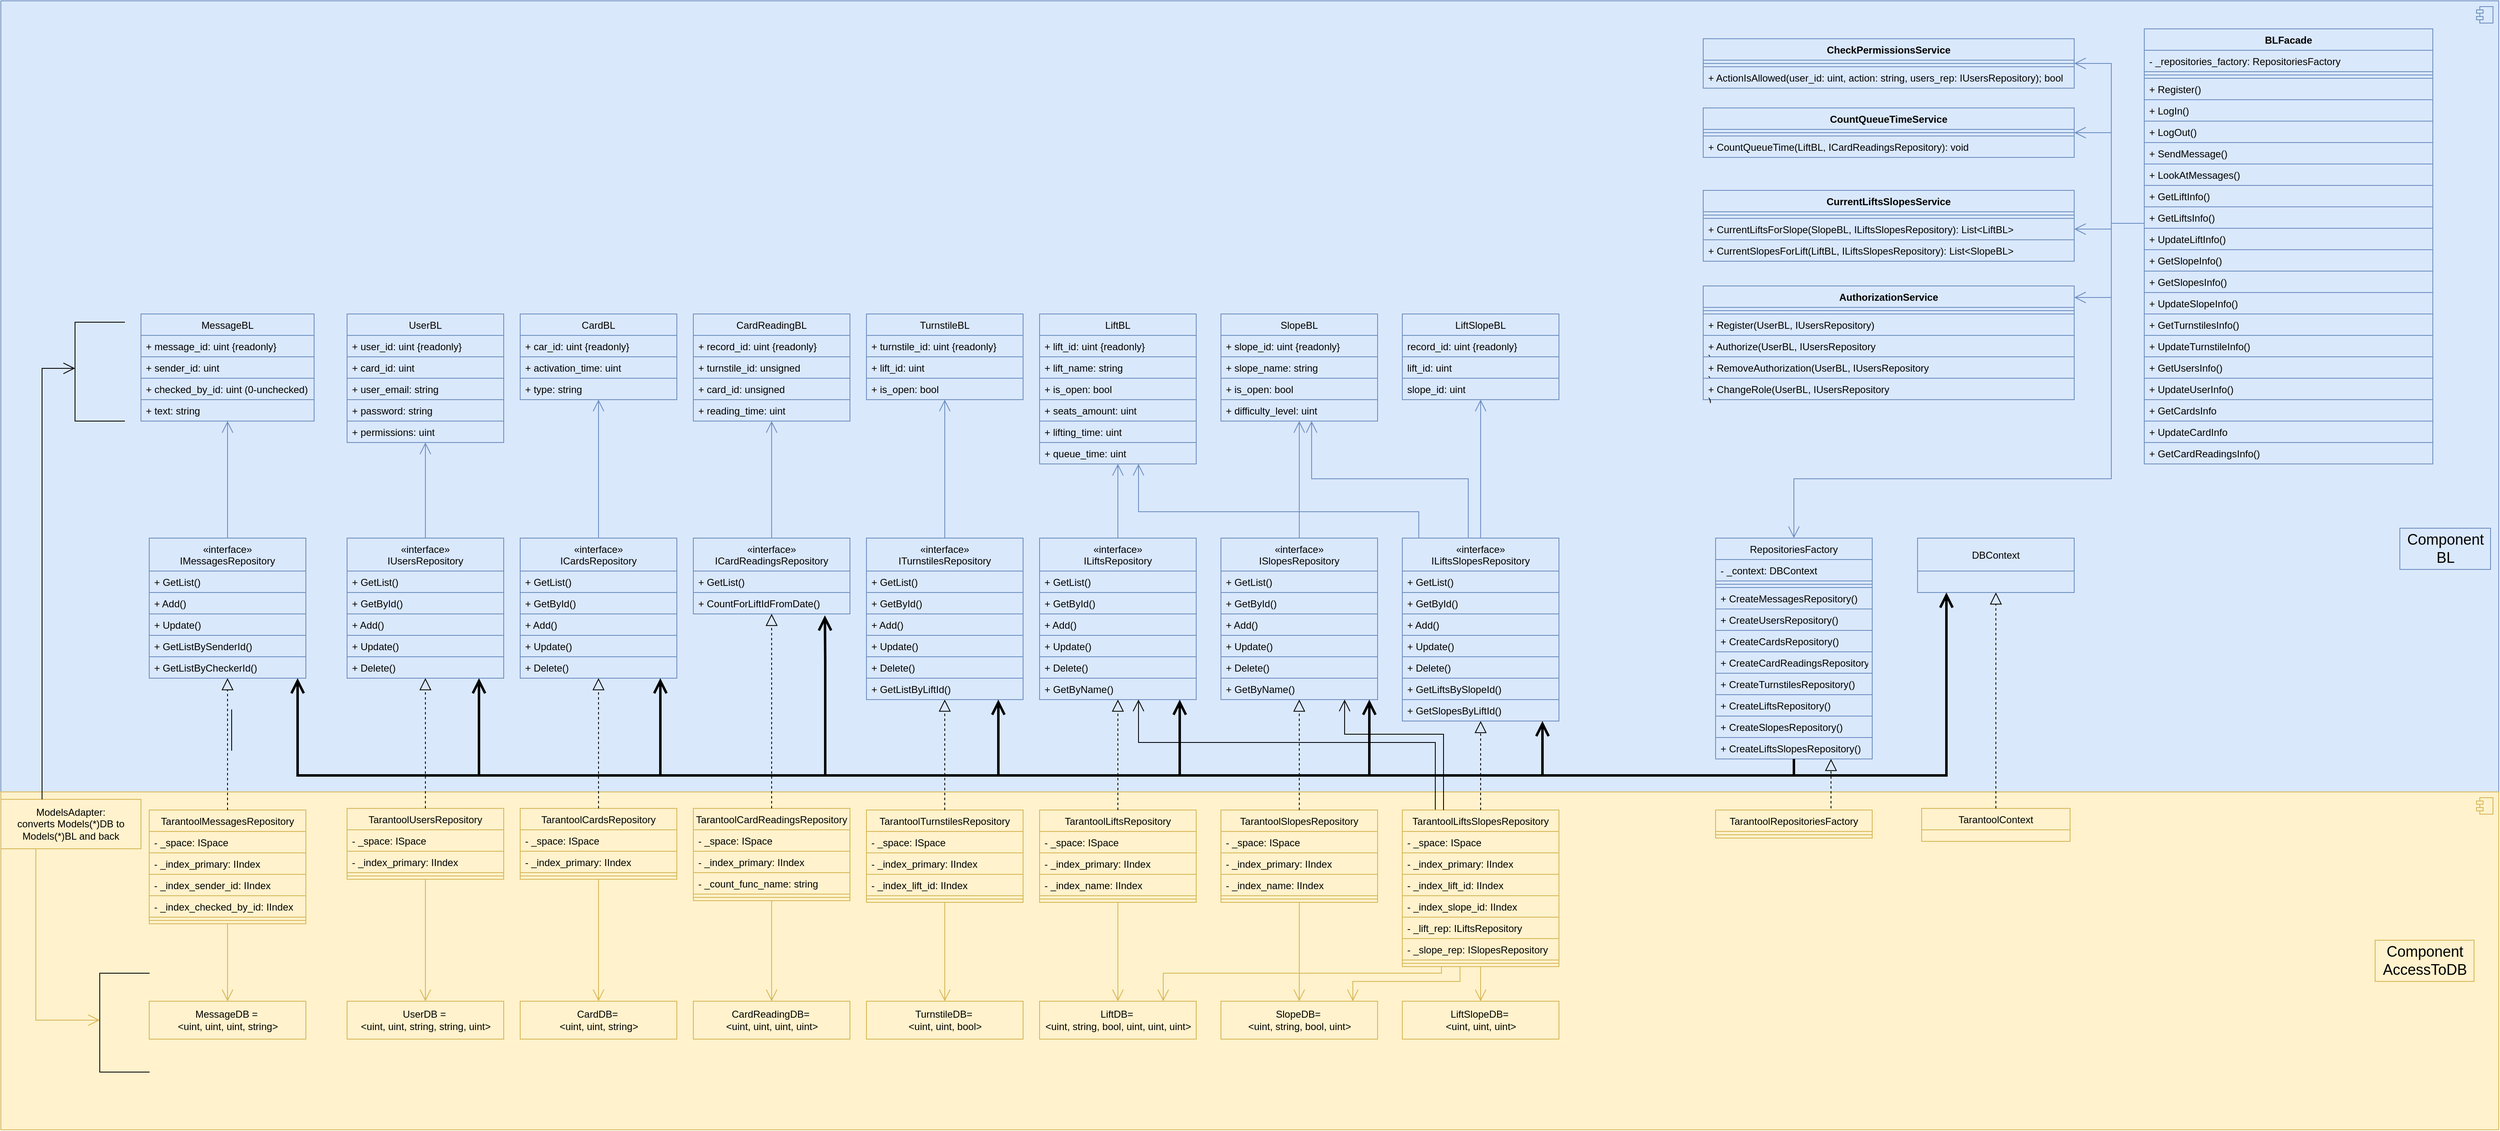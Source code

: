 <mxfile version="13.9.9" type="device"><diagram id="GbAxHkQEyQ_dzxyDIb_W" name="Страница 1"><mxGraphModel dx="4635" dy="3745" grid="1" gridSize="10" guides="1" tooltips="1" connect="1" arrows="1" fold="1" page="1" pageScale="1" pageWidth="827" pageHeight="1169" math="0" shadow="0"><root><mxCell id="0"/><mxCell id="1" parent="0"/><mxCell id="rnA-GJo-bFCqdvQftodM-11" value="" style="shape=partialRectangle;whiteSpace=wrap;html=1;bottom=1;right=1;left=1;top=0;fillColor=none;routingCenterX=-0.5;strokeWidth=1;direction=south;" vertex="1" parent="1"><mxGeometry x="-480" y="490" width="60" height="120" as="geometry"/></mxCell><mxCell id="f5IkUvE5msufXXCQr_VD-283" value="&amp;laquo;Annotation&amp;raquo;&lt;br/&gt;&lt;b&gt;Component&lt;/b&gt;" style="html=1;dropTarget=0;fontSize=12;fillColor=#dae8fc;strokeColor=#6c8ebf;" parent="1" vertex="1"><mxGeometry x="-600" y="-690" width="3030" height="960" as="geometry"/></mxCell><mxCell id="f5IkUvE5msufXXCQr_VD-284" value="" style="shape=module;jettyWidth=8;jettyHeight=4;fillColor=#dae8fc;strokeColor=#6c8ebf;" parent="f5IkUvE5msufXXCQr_VD-283" vertex="1"><mxGeometry x="1" width="20" height="20" relative="1" as="geometry"><mxPoint x="-27" y="7" as="offset"/></mxGeometry></mxCell><mxCell id="f5IkUvE5msufXXCQr_VD-176" value="" style="html=1;dropTarget=0;fillColor=#fff2cc;strokeColor=#d6b656;" parent="1" vertex="1"><mxGeometry x="-600" y="270" width="3030" height="410" as="geometry"/></mxCell><mxCell id="f5IkUvE5msufXXCQr_VD-177" value="" style="shape=module;jettyWidth=8;jettyHeight=4;fillColor=#fff2cc;strokeColor=#d6b656;" parent="f5IkUvE5msufXXCQr_VD-176" vertex="1"><mxGeometry x="1" width="20" height="20" relative="1" as="geometry"><mxPoint x="-27" y="7" as="offset"/></mxGeometry></mxCell><mxCell id="f5IkUvE5msufXXCQr_VD-1" value="UserBL" style="swimlane;fontStyle=0;childLayout=stackLayout;horizontal=1;startSize=26;fillColor=#dae8fc;horizontalStack=0;resizeParent=1;resizeParentMax=0;resizeLast=0;collapsible=1;marginBottom=0;strokeColor=#6c8ebf;" parent="1" vertex="1"><mxGeometry x="-180" y="-310" width="190" height="156" as="geometry"/></mxCell><mxCell id="f5IkUvE5msufXXCQr_VD-2" value="+ user_id: uint {readonly}" style="text;strokeColor=#6c8ebf;fillColor=#dae8fc;align=left;verticalAlign=top;spacingLeft=4;spacingRight=4;overflow=hidden;rotatable=0;points=[[0,0.5],[1,0.5]];portConstraint=eastwest;" parent="f5IkUvE5msufXXCQr_VD-1" vertex="1"><mxGeometry y="26" width="190" height="26" as="geometry"/></mxCell><mxCell id="f5IkUvE5msufXXCQr_VD-3" value="+ card_id: uint" style="text;strokeColor=#6c8ebf;fillColor=#dae8fc;align=left;verticalAlign=top;spacingLeft=4;spacingRight=4;overflow=hidden;rotatable=0;points=[[0,0.5],[1,0.5]];portConstraint=eastwest;" parent="f5IkUvE5msufXXCQr_VD-1" vertex="1"><mxGeometry y="52" width="190" height="26" as="geometry"/></mxCell><mxCell id="f5IkUvE5msufXXCQr_VD-4" value="+ user_email: string" style="text;strokeColor=#6c8ebf;fillColor=#dae8fc;align=left;verticalAlign=top;spacingLeft=4;spacingRight=4;overflow=hidden;rotatable=0;points=[[0,0.5],[1,0.5]];portConstraint=eastwest;" parent="f5IkUvE5msufXXCQr_VD-1" vertex="1"><mxGeometry y="78" width="190" height="26" as="geometry"/></mxCell><mxCell id="f5IkUvE5msufXXCQr_VD-5" value="+ password: string" style="text;strokeColor=#6c8ebf;fillColor=#dae8fc;align=left;verticalAlign=top;spacingLeft=4;spacingRight=4;overflow=hidden;rotatable=0;points=[[0,0.5],[1,0.5]];portConstraint=eastwest;" parent="f5IkUvE5msufXXCQr_VD-1" vertex="1"><mxGeometry y="104" width="190" height="26" as="geometry"/></mxCell><mxCell id="f5IkUvE5msufXXCQr_VD-6" value="+ permissions: uint" style="text;strokeColor=#6c8ebf;fillColor=#dae8fc;align=left;verticalAlign=top;spacingLeft=4;spacingRight=4;overflow=hidden;rotatable=0;points=[[0,0.5],[1,0.5]];portConstraint=eastwest;" parent="f5IkUvE5msufXXCQr_VD-1" vertex="1"><mxGeometry y="130" width="190" height="26" as="geometry"/></mxCell><mxCell id="f5IkUvE5msufXXCQr_VD-7" value="CardBL" style="swimlane;fontStyle=0;childLayout=stackLayout;horizontal=1;startSize=26;fillColor=#dae8fc;horizontalStack=0;resizeParent=1;resizeParentMax=0;resizeLast=0;collapsible=1;marginBottom=0;strokeColor=#6c8ebf;" parent="1" vertex="1"><mxGeometry x="30" y="-310" width="190" height="104" as="geometry"/></mxCell><mxCell id="f5IkUvE5msufXXCQr_VD-8" value="+ car_id: uint {readonly}" style="text;strokeColor=#6c8ebf;fillColor=#dae8fc;align=left;verticalAlign=top;spacingLeft=4;spacingRight=4;overflow=hidden;rotatable=0;points=[[0,0.5],[1,0.5]];portConstraint=eastwest;" parent="f5IkUvE5msufXXCQr_VD-7" vertex="1"><mxGeometry y="26" width="190" height="26" as="geometry"/></mxCell><mxCell id="f5IkUvE5msufXXCQr_VD-9" value="+ activation_time: uint" style="text;strokeColor=#6c8ebf;fillColor=#dae8fc;align=left;verticalAlign=top;spacingLeft=4;spacingRight=4;overflow=hidden;rotatable=0;points=[[0,0.5],[1,0.5]];portConstraint=eastwest;" parent="f5IkUvE5msufXXCQr_VD-7" vertex="1"><mxGeometry y="52" width="190" height="26" as="geometry"/></mxCell><mxCell id="f5IkUvE5msufXXCQr_VD-10" value="+ type: string" style="text;strokeColor=#6c8ebf;fillColor=#dae8fc;align=left;verticalAlign=top;spacingLeft=4;spacingRight=4;overflow=hidden;rotatable=0;points=[[0,0.5],[1,0.5]];portConstraint=eastwest;" parent="f5IkUvE5msufXXCQr_VD-7" vertex="1"><mxGeometry y="78" width="190" height="26" as="geometry"/></mxCell><mxCell id="f5IkUvE5msufXXCQr_VD-11" value="CardReadingBL" style="swimlane;fontStyle=0;childLayout=stackLayout;horizontal=1;startSize=26;fillColor=#dae8fc;horizontalStack=0;resizeParent=1;resizeParentMax=0;resizeLast=0;collapsible=1;marginBottom=0;strokeColor=#6c8ebf;" parent="1" vertex="1"><mxGeometry x="240" y="-310" width="190" height="130" as="geometry"/></mxCell><mxCell id="f5IkUvE5msufXXCQr_VD-12" value="+ record_id: uint {readonly}" style="text;strokeColor=#6c8ebf;fillColor=#dae8fc;align=left;verticalAlign=top;spacingLeft=4;spacingRight=4;overflow=hidden;rotatable=0;points=[[0,0.5],[1,0.5]];portConstraint=eastwest;" parent="f5IkUvE5msufXXCQr_VD-11" vertex="1"><mxGeometry y="26" width="190" height="26" as="geometry"/></mxCell><mxCell id="f5IkUvE5msufXXCQr_VD-13" value="+ turnstile_id: unsigned" style="text;strokeColor=#6c8ebf;fillColor=#dae8fc;align=left;verticalAlign=top;spacingLeft=4;spacingRight=4;overflow=hidden;rotatable=0;points=[[0,0.5],[1,0.5]];portConstraint=eastwest;" parent="f5IkUvE5msufXXCQr_VD-11" vertex="1"><mxGeometry y="52" width="190" height="26" as="geometry"/></mxCell><mxCell id="f5IkUvE5msufXXCQr_VD-14" value="+ card_id: unsigned" style="text;strokeColor=#6c8ebf;fillColor=#dae8fc;align=left;verticalAlign=top;spacingLeft=4;spacingRight=4;overflow=hidden;rotatable=0;points=[[0,0.5],[1,0.5]];portConstraint=eastwest;" parent="f5IkUvE5msufXXCQr_VD-11" vertex="1"><mxGeometry y="78" width="190" height="26" as="geometry"/></mxCell><mxCell id="f5IkUvE5msufXXCQr_VD-15" value="+ reading_time: uint" style="text;strokeColor=#6c8ebf;fillColor=#dae8fc;align=left;verticalAlign=top;spacingLeft=4;spacingRight=4;overflow=hidden;rotatable=0;points=[[0,0.5],[1,0.5]];portConstraint=eastwest;" parent="f5IkUvE5msufXXCQr_VD-11" vertex="1"><mxGeometry y="104" width="190" height="26" as="geometry"/></mxCell><mxCell id="f5IkUvE5msufXXCQr_VD-16" value="TurnstileBL" style="swimlane;fontStyle=0;childLayout=stackLayout;horizontal=1;startSize=26;fillColor=#dae8fc;horizontalStack=0;resizeParent=1;resizeParentMax=0;resizeLast=0;collapsible=1;marginBottom=0;strokeColor=#6c8ebf;" parent="1" vertex="1"><mxGeometry x="450" y="-310" width="190" height="104" as="geometry"/></mxCell><mxCell id="f5IkUvE5msufXXCQr_VD-17" value="+ turnstile_id: uint {readonly}" style="text;strokeColor=#6c8ebf;fillColor=#dae8fc;align=left;verticalAlign=top;spacingLeft=4;spacingRight=4;overflow=hidden;rotatable=0;points=[[0,0.5],[1,0.5]];portConstraint=eastwest;" parent="f5IkUvE5msufXXCQr_VD-16" vertex="1"><mxGeometry y="26" width="190" height="26" as="geometry"/></mxCell><mxCell id="f5IkUvE5msufXXCQr_VD-18" value="+ lift_id: uint" style="text;strokeColor=#6c8ebf;fillColor=#dae8fc;align=left;verticalAlign=top;spacingLeft=4;spacingRight=4;overflow=hidden;rotatable=0;points=[[0,0.5],[1,0.5]];portConstraint=eastwest;" parent="f5IkUvE5msufXXCQr_VD-16" vertex="1"><mxGeometry y="52" width="190" height="26" as="geometry"/></mxCell><mxCell id="f5IkUvE5msufXXCQr_VD-19" value="+ is_open: bool" style="text;strokeColor=#6c8ebf;fillColor=#dae8fc;align=left;verticalAlign=top;spacingLeft=4;spacingRight=4;overflow=hidden;rotatable=0;points=[[0,0.5],[1,0.5]];portConstraint=eastwest;" parent="f5IkUvE5msufXXCQr_VD-16" vertex="1"><mxGeometry y="78" width="190" height="26" as="geometry"/></mxCell><mxCell id="f5IkUvE5msufXXCQr_VD-20" value="LiftBL" style="swimlane;fontStyle=0;childLayout=stackLayout;horizontal=1;startSize=26;fillColor=#dae8fc;horizontalStack=0;resizeParent=1;resizeParentMax=0;resizeLast=0;collapsible=1;marginBottom=0;strokeColor=#6c8ebf;" parent="1" vertex="1"><mxGeometry x="660" y="-310" width="190" height="182" as="geometry"/></mxCell><mxCell id="f5IkUvE5msufXXCQr_VD-21" value="+ lift_id: uint {readonly}" style="text;strokeColor=#6c8ebf;fillColor=#dae8fc;align=left;verticalAlign=top;spacingLeft=4;spacingRight=4;overflow=hidden;rotatable=0;points=[[0,0.5],[1,0.5]];portConstraint=eastwest;" parent="f5IkUvE5msufXXCQr_VD-20" vertex="1"><mxGeometry y="26" width="190" height="26" as="geometry"/></mxCell><mxCell id="f5IkUvE5msufXXCQr_VD-22" value="+ lift_name: string" style="text;strokeColor=#6c8ebf;fillColor=#dae8fc;align=left;verticalAlign=top;spacingLeft=4;spacingRight=4;overflow=hidden;rotatable=0;points=[[0,0.5],[1,0.5]];portConstraint=eastwest;" parent="f5IkUvE5msufXXCQr_VD-20" vertex="1"><mxGeometry y="52" width="190" height="26" as="geometry"/></mxCell><mxCell id="f5IkUvE5msufXXCQr_VD-23" value="+ is_open: bool" style="text;strokeColor=#6c8ebf;fillColor=#dae8fc;align=left;verticalAlign=top;spacingLeft=4;spacingRight=4;overflow=hidden;rotatable=0;points=[[0,0.5],[1,0.5]];portConstraint=eastwest;" parent="f5IkUvE5msufXXCQr_VD-20" vertex="1"><mxGeometry y="78" width="190" height="26" as="geometry"/></mxCell><mxCell id="f5IkUvE5msufXXCQr_VD-24" value="+ seats_amount: uint" style="text;strokeColor=#6c8ebf;fillColor=#dae8fc;align=left;verticalAlign=top;spacingLeft=4;spacingRight=4;overflow=hidden;rotatable=0;points=[[0,0.5],[1,0.5]];portConstraint=eastwest;" parent="f5IkUvE5msufXXCQr_VD-20" vertex="1"><mxGeometry y="104" width="190" height="26" as="geometry"/></mxCell><mxCell id="f5IkUvE5msufXXCQr_VD-25" value="+ lifting_time: uint" style="text;strokeColor=#6c8ebf;fillColor=#dae8fc;align=left;verticalAlign=top;spacingLeft=4;spacingRight=4;overflow=hidden;rotatable=0;points=[[0,0.5],[1,0.5]];portConstraint=eastwest;" parent="f5IkUvE5msufXXCQr_VD-20" vertex="1"><mxGeometry y="130" width="190" height="26" as="geometry"/></mxCell><mxCell id="f5IkUvE5msufXXCQr_VD-26" value="+ queue_time: uint" style="text;strokeColor=#6c8ebf;fillColor=#dae8fc;align=left;verticalAlign=top;spacingLeft=4;spacingRight=4;overflow=hidden;rotatable=0;points=[[0,0.5],[1,0.5]];portConstraint=eastwest;" parent="f5IkUvE5msufXXCQr_VD-20" vertex="1"><mxGeometry y="156" width="190" height="26" as="geometry"/></mxCell><mxCell id="f5IkUvE5msufXXCQr_VD-27" value="SlopeBL" style="swimlane;fontStyle=0;childLayout=stackLayout;horizontal=1;startSize=26;fillColor=#dae8fc;horizontalStack=0;resizeParent=1;resizeParentMax=0;resizeLast=0;collapsible=1;marginBottom=0;strokeColor=#6c8ebf;" parent="1" vertex="1"><mxGeometry x="880" y="-310" width="190" height="130" as="geometry"/></mxCell><mxCell id="f5IkUvE5msufXXCQr_VD-28" value="+ slope_id: uint {readonly}" style="text;strokeColor=#6c8ebf;fillColor=#dae8fc;align=left;verticalAlign=top;spacingLeft=4;spacingRight=4;overflow=hidden;rotatable=0;points=[[0,0.5],[1,0.5]];portConstraint=eastwest;" parent="f5IkUvE5msufXXCQr_VD-27" vertex="1"><mxGeometry y="26" width="190" height="26" as="geometry"/></mxCell><mxCell id="f5IkUvE5msufXXCQr_VD-29" value="+ slope_name: string" style="text;strokeColor=#6c8ebf;fillColor=#dae8fc;align=left;verticalAlign=top;spacingLeft=4;spacingRight=4;overflow=hidden;rotatable=0;points=[[0,0.5],[1,0.5]];portConstraint=eastwest;" parent="f5IkUvE5msufXXCQr_VD-27" vertex="1"><mxGeometry y="52" width="190" height="26" as="geometry"/></mxCell><mxCell id="f5IkUvE5msufXXCQr_VD-30" value="+ is_open: bool" style="text;strokeColor=#6c8ebf;fillColor=#dae8fc;align=left;verticalAlign=top;spacingLeft=4;spacingRight=4;overflow=hidden;rotatable=0;points=[[0,0.5],[1,0.5]];portConstraint=eastwest;" parent="f5IkUvE5msufXXCQr_VD-27" vertex="1"><mxGeometry y="78" width="190" height="26" as="geometry"/></mxCell><mxCell id="f5IkUvE5msufXXCQr_VD-31" value="+ difficulty_level: uint" style="text;strokeColor=#6c8ebf;fillColor=#dae8fc;align=left;verticalAlign=top;spacingLeft=4;spacingRight=4;overflow=hidden;rotatable=0;points=[[0,0.5],[1,0.5]];portConstraint=eastwest;" parent="f5IkUvE5msufXXCQr_VD-27" vertex="1"><mxGeometry y="104" width="190" height="26" as="geometry"/></mxCell><mxCell id="f5IkUvE5msufXXCQr_VD-32" value="LiftSlopeBL" style="swimlane;fontStyle=0;childLayout=stackLayout;horizontal=1;startSize=26;fillColor=#dae8fc;horizontalStack=0;resizeParent=1;resizeParentMax=0;resizeLast=0;collapsible=1;marginBottom=0;strokeColor=#6c8ebf;" parent="1" vertex="1"><mxGeometry x="1100" y="-310" width="190" height="104" as="geometry"/></mxCell><mxCell id="f5IkUvE5msufXXCQr_VD-33" value="record_id: uint {readonly}" style="text;strokeColor=#6c8ebf;fillColor=#dae8fc;align=left;verticalAlign=top;spacingLeft=4;spacingRight=4;overflow=hidden;rotatable=0;points=[[0,0.5],[1,0.5]];portConstraint=eastwest;" parent="f5IkUvE5msufXXCQr_VD-32" vertex="1"><mxGeometry y="26" width="190" height="26" as="geometry"/></mxCell><mxCell id="f5IkUvE5msufXXCQr_VD-34" value="lift_id: uint" style="text;strokeColor=#6c8ebf;fillColor=#dae8fc;align=left;verticalAlign=top;spacingLeft=4;spacingRight=4;overflow=hidden;rotatable=0;points=[[0,0.5],[1,0.5]];portConstraint=eastwest;" parent="f5IkUvE5msufXXCQr_VD-32" vertex="1"><mxGeometry y="52" width="190" height="26" as="geometry"/></mxCell><mxCell id="f5IkUvE5msufXXCQr_VD-35" value="slope_id: uint" style="text;strokeColor=#6c8ebf;fillColor=#dae8fc;align=left;verticalAlign=top;spacingLeft=4;spacingRight=4;overflow=hidden;rotatable=0;points=[[0,0.5],[1,0.5]];portConstraint=eastwest;" parent="f5IkUvE5msufXXCQr_VD-32" vertex="1"><mxGeometry y="78" width="190" height="26" as="geometry"/></mxCell><mxCell id="f5IkUvE5msufXXCQr_VD-36" value="«interface»&#10;IUsersRepository" style="swimlane;fontStyle=0;childLayout=stackLayout;horizontal=1;startSize=40;horizontalStack=0;resizeParent=1;resizeParentMax=0;resizeLast=0;collapsible=1;marginBottom=0;backgroundOutline=0;fillColor=#dae8fc;strokeColor=#6c8ebf;" parent="1" vertex="1"><mxGeometry x="-180" y="-38" width="190" height="170" as="geometry"/></mxCell><mxCell id="f5IkUvE5msufXXCQr_VD-37" value="+ GetList()" style="text;align=left;verticalAlign=top;spacingLeft=4;spacingRight=4;overflow=hidden;rotatable=0;points=[[0,0.5],[1,0.5]];portConstraint=eastwest;backgroundOutline=0;fillColor=#dae8fc;strokeColor=#6c8ebf;" parent="f5IkUvE5msufXXCQr_VD-36" vertex="1"><mxGeometry y="40" width="190" height="26" as="geometry"/></mxCell><mxCell id="f5IkUvE5msufXXCQr_VD-38" value="+ GetById()" style="text;align=left;verticalAlign=top;spacingLeft=4;spacingRight=4;overflow=hidden;rotatable=0;points=[[0,0.5],[1,0.5]];portConstraint=eastwest;backgroundOutline=0;fillColor=#dae8fc;strokeColor=#6c8ebf;" parent="f5IkUvE5msufXXCQr_VD-36" vertex="1"><mxGeometry y="66" width="190" height="26" as="geometry"/></mxCell><mxCell id="f5IkUvE5msufXXCQr_VD-39" value="+ Add()" style="text;align=left;verticalAlign=top;spacingLeft=4;spacingRight=4;overflow=hidden;rotatable=0;points=[[0,0.5],[1,0.5]];portConstraint=eastwest;backgroundOutline=0;fillColor=#dae8fc;strokeColor=#6c8ebf;" parent="f5IkUvE5msufXXCQr_VD-36" vertex="1"><mxGeometry y="92" width="190" height="26" as="geometry"/></mxCell><mxCell id="f5IkUvE5msufXXCQr_VD-40" value="+ Update()" style="text;align=left;verticalAlign=top;spacingLeft=4;spacingRight=4;overflow=hidden;rotatable=0;points=[[0,0.5],[1,0.5]];portConstraint=eastwest;backgroundOutline=0;fillColor=#dae8fc;strokeColor=#6c8ebf;" parent="f5IkUvE5msufXXCQr_VD-36" vertex="1"><mxGeometry y="118" width="190" height="26" as="geometry"/></mxCell><mxCell id="f5IkUvE5msufXXCQr_VD-41" value="+ Delete()" style="text;align=left;verticalAlign=top;spacingLeft=4;spacingRight=4;overflow=hidden;rotatable=0;points=[[0,0.5],[1,0.5]];portConstraint=eastwest;backgroundOutline=0;fillColor=#dae8fc;strokeColor=#6c8ebf;" parent="f5IkUvE5msufXXCQr_VD-36" vertex="1"><mxGeometry y="144" width="190" height="26" as="geometry"/></mxCell><mxCell id="f5IkUvE5msufXXCQr_VD-42" style="edgeStyle=orthogonalEdgeStyle;rounded=0;orthogonalLoop=1;jettySize=auto;html=1;endArrow=open;endFill=0;endSize=12;fillColor=#dae8fc;strokeColor=#6c8ebf;" parent="1" source="f5IkUvE5msufXXCQr_VD-43" target="f5IkUvE5msufXXCQr_VD-7" edge="1"><mxGeometry relative="1" as="geometry"/></mxCell><mxCell id="f5IkUvE5msufXXCQr_VD-43" value="«interface»&#10;ICardsRepository" style="swimlane;fontStyle=0;childLayout=stackLayout;horizontal=1;startSize=40;horizontalStack=0;resizeParent=1;resizeParentMax=0;resizeLast=0;collapsible=1;marginBottom=0;backgroundOutline=0;fillColor=#dae8fc;strokeColor=#6c8ebf;" parent="1" vertex="1"><mxGeometry x="30" y="-38" width="190" height="170" as="geometry"/></mxCell><mxCell id="f5IkUvE5msufXXCQr_VD-44" value="+ GetList()" style="text;align=left;verticalAlign=top;spacingLeft=4;spacingRight=4;overflow=hidden;rotatable=0;points=[[0,0.5],[1,0.5]];portConstraint=eastwest;backgroundOutline=0;fillColor=#dae8fc;strokeColor=#6c8ebf;" parent="f5IkUvE5msufXXCQr_VD-43" vertex="1"><mxGeometry y="40" width="190" height="26" as="geometry"/></mxCell><mxCell id="f5IkUvE5msufXXCQr_VD-45" value="+ GetById()" style="text;align=left;verticalAlign=top;spacingLeft=4;spacingRight=4;overflow=hidden;rotatable=0;points=[[0,0.5],[1,0.5]];portConstraint=eastwest;backgroundOutline=0;fillColor=#dae8fc;strokeColor=#6c8ebf;" parent="f5IkUvE5msufXXCQr_VD-43" vertex="1"><mxGeometry y="66" width="190" height="26" as="geometry"/></mxCell><mxCell id="f5IkUvE5msufXXCQr_VD-46" value="+ Add()" style="text;align=left;verticalAlign=top;spacingLeft=4;spacingRight=4;overflow=hidden;rotatable=0;points=[[0,0.5],[1,0.5]];portConstraint=eastwest;backgroundOutline=0;fillColor=#dae8fc;strokeColor=#6c8ebf;" parent="f5IkUvE5msufXXCQr_VD-43" vertex="1"><mxGeometry y="92" width="190" height="26" as="geometry"/></mxCell><mxCell id="f5IkUvE5msufXXCQr_VD-47" value="+ Update()" style="text;align=left;verticalAlign=top;spacingLeft=4;spacingRight=4;overflow=hidden;rotatable=0;points=[[0,0.5],[1,0.5]];portConstraint=eastwest;backgroundOutline=0;fillColor=#dae8fc;strokeColor=#6c8ebf;" parent="f5IkUvE5msufXXCQr_VD-43" vertex="1"><mxGeometry y="118" width="190" height="26" as="geometry"/></mxCell><mxCell id="f5IkUvE5msufXXCQr_VD-48" value="+ Delete()" style="text;align=left;verticalAlign=top;spacingLeft=4;spacingRight=4;overflow=hidden;rotatable=0;points=[[0,0.5],[1,0.5]];portConstraint=eastwest;backgroundOutline=0;fillColor=#dae8fc;strokeColor=#6c8ebf;" parent="f5IkUvE5msufXXCQr_VD-43" vertex="1"><mxGeometry y="144" width="190" height="26" as="geometry"/></mxCell><mxCell id="f5IkUvE5msufXXCQr_VD-49" value="«interface»&#10;ICardReadingsRepository" style="swimlane;fontStyle=0;childLayout=stackLayout;horizontal=1;startSize=40;horizontalStack=0;resizeParent=1;resizeParentMax=0;resizeLast=0;collapsible=1;marginBottom=0;backgroundOutline=0;fillColor=#dae8fc;strokeColor=#6c8ebf;" parent="1" vertex="1"><mxGeometry x="240" y="-38" width="190" height="92" as="geometry"/></mxCell><mxCell id="f5IkUvE5msufXXCQr_VD-50" value="+ GetList()" style="text;align=left;verticalAlign=top;spacingLeft=4;spacingRight=4;overflow=hidden;rotatable=0;points=[[0,0.5],[1,0.5]];portConstraint=eastwest;backgroundOutline=0;fillColor=#dae8fc;strokeColor=#6c8ebf;" parent="f5IkUvE5msufXXCQr_VD-49" vertex="1"><mxGeometry y="40" width="190" height="26" as="geometry"/></mxCell><mxCell id="f5IkUvE5msufXXCQr_VD-52" value="+ CountForLiftIdFromDate()" style="text;align=left;verticalAlign=top;spacingLeft=4;spacingRight=4;overflow=hidden;rotatable=0;points=[[0,0.5],[1,0.5]];portConstraint=eastwest;backgroundOutline=0;fillColor=#dae8fc;strokeColor=#6c8ebf;" parent="f5IkUvE5msufXXCQr_VD-49" vertex="1"><mxGeometry y="66" width="190" height="26" as="geometry"/></mxCell><mxCell id="f5IkUvE5msufXXCQr_VD-56" style="edgeStyle=orthogonalEdgeStyle;rounded=0;orthogonalLoop=1;jettySize=auto;html=1;exitX=0.5;exitY=0;exitDx=0;exitDy=0;endArrow=open;endFill=0;endSize=12;fillColor=#dae8fc;strokeColor=#6c8ebf;" parent="1" source="f5IkUvE5msufXXCQr_VD-57" target="f5IkUvE5msufXXCQr_VD-16" edge="1"><mxGeometry relative="1" as="geometry"/></mxCell><mxCell id="f5IkUvE5msufXXCQr_VD-57" value="«interface»&#10;ITurnstilesRepository" style="swimlane;fontStyle=0;childLayout=stackLayout;horizontal=1;startSize=40;horizontalStack=0;resizeParent=1;resizeParentMax=0;resizeLast=0;collapsible=1;marginBottom=0;backgroundOutline=0;fillColor=#dae8fc;strokeColor=#6c8ebf;" parent="1" vertex="1"><mxGeometry x="450" y="-38" width="190" height="196" as="geometry"/></mxCell><mxCell id="f5IkUvE5msufXXCQr_VD-58" value="+ GetList()" style="text;align=left;verticalAlign=top;spacingLeft=4;spacingRight=4;overflow=hidden;rotatable=0;points=[[0,0.5],[1,0.5]];portConstraint=eastwest;backgroundOutline=0;fillColor=#dae8fc;strokeColor=#6c8ebf;" parent="f5IkUvE5msufXXCQr_VD-57" vertex="1"><mxGeometry y="40" width="190" height="26" as="geometry"/></mxCell><mxCell id="f5IkUvE5msufXXCQr_VD-59" value="+ GetById()" style="text;align=left;verticalAlign=top;spacingLeft=4;spacingRight=4;overflow=hidden;rotatable=0;points=[[0,0.5],[1,0.5]];portConstraint=eastwest;backgroundOutline=0;fillColor=#dae8fc;strokeColor=#6c8ebf;" parent="f5IkUvE5msufXXCQr_VD-57" vertex="1"><mxGeometry y="66" width="190" height="26" as="geometry"/></mxCell><mxCell id="f5IkUvE5msufXXCQr_VD-61" value="+ Add()" style="text;align=left;verticalAlign=top;spacingLeft=4;spacingRight=4;overflow=hidden;rotatable=0;points=[[0,0.5],[1,0.5]];portConstraint=eastwest;backgroundOutline=0;fillColor=#dae8fc;strokeColor=#6c8ebf;" parent="f5IkUvE5msufXXCQr_VD-57" vertex="1"><mxGeometry y="92" width="190" height="26" as="geometry"/></mxCell><mxCell id="f5IkUvE5msufXXCQr_VD-62" value="+ Update()" style="text;align=left;verticalAlign=top;spacingLeft=4;spacingRight=4;overflow=hidden;rotatable=0;points=[[0,0.5],[1,0.5]];portConstraint=eastwest;backgroundOutline=0;fillColor=#dae8fc;strokeColor=#6c8ebf;" parent="f5IkUvE5msufXXCQr_VD-57" vertex="1"><mxGeometry y="118" width="190" height="26" as="geometry"/></mxCell><mxCell id="f5IkUvE5msufXXCQr_VD-63" value="+ Delete()" style="text;align=left;verticalAlign=top;spacingLeft=4;spacingRight=4;overflow=hidden;rotatable=0;points=[[0,0.5],[1,0.5]];portConstraint=eastwest;backgroundOutline=0;fillColor=#dae8fc;strokeColor=#6c8ebf;" parent="f5IkUvE5msufXXCQr_VD-57" vertex="1"><mxGeometry y="144" width="190" height="26" as="geometry"/></mxCell><mxCell id="f5IkUvE5msufXXCQr_VD-60" value="+ GetListByLiftId()" style="text;align=left;verticalAlign=top;spacingLeft=4;spacingRight=4;overflow=hidden;rotatable=0;points=[[0,0.5],[1,0.5]];portConstraint=eastwest;backgroundOutline=0;fillColor=#dae8fc;strokeColor=#6c8ebf;" parent="f5IkUvE5msufXXCQr_VD-57" vertex="1"><mxGeometry y="170" width="190" height="26" as="geometry"/></mxCell><mxCell id="f5IkUvE5msufXXCQr_VD-64" style="edgeStyle=orthogonalEdgeStyle;rounded=0;orthogonalLoop=1;jettySize=auto;html=1;exitX=0.5;exitY=0;exitDx=0;exitDy=0;endArrow=open;endFill=0;endSize=12;fillColor=#dae8fc;strokeColor=#6c8ebf;" parent="1" source="f5IkUvE5msufXXCQr_VD-65" target="f5IkUvE5msufXXCQr_VD-20" edge="1"><mxGeometry relative="1" as="geometry"/></mxCell><mxCell id="f5IkUvE5msufXXCQr_VD-65" value="«interface»&#10;ILiftsRepository" style="swimlane;fontStyle=0;childLayout=stackLayout;horizontal=1;startSize=40;horizontalStack=0;resizeParent=1;resizeParentMax=0;resizeLast=0;collapsible=1;marginBottom=0;backgroundOutline=0;fillColor=#dae8fc;strokeColor=#6c8ebf;" parent="1" vertex="1"><mxGeometry x="660" y="-38" width="190" height="196" as="geometry"/></mxCell><mxCell id="f5IkUvE5msufXXCQr_VD-66" value="+ GetList()" style="text;align=left;verticalAlign=top;spacingLeft=4;spacingRight=4;overflow=hidden;rotatable=0;points=[[0,0.5],[1,0.5]];portConstraint=eastwest;backgroundOutline=0;fillColor=#dae8fc;strokeColor=#6c8ebf;" parent="f5IkUvE5msufXXCQr_VD-65" vertex="1"><mxGeometry y="40" width="190" height="26" as="geometry"/></mxCell><mxCell id="f5IkUvE5msufXXCQr_VD-67" value="+ GetById()" style="text;align=left;verticalAlign=top;spacingLeft=4;spacingRight=4;overflow=hidden;rotatable=0;points=[[0,0.5],[1,0.5]];portConstraint=eastwest;backgroundOutline=0;fillColor=#dae8fc;strokeColor=#6c8ebf;" parent="f5IkUvE5msufXXCQr_VD-65" vertex="1"><mxGeometry y="66" width="190" height="26" as="geometry"/></mxCell><mxCell id="f5IkUvE5msufXXCQr_VD-69" value="+ Add()" style="text;align=left;verticalAlign=top;spacingLeft=4;spacingRight=4;overflow=hidden;rotatable=0;points=[[0,0.5],[1,0.5]];portConstraint=eastwest;backgroundOutline=0;fillColor=#dae8fc;strokeColor=#6c8ebf;" parent="f5IkUvE5msufXXCQr_VD-65" vertex="1"><mxGeometry y="92" width="190" height="26" as="geometry"/></mxCell><mxCell id="f5IkUvE5msufXXCQr_VD-70" value="+ Update()" style="text;align=left;verticalAlign=top;spacingLeft=4;spacingRight=4;overflow=hidden;rotatable=0;points=[[0,0.5],[1,0.5]];portConstraint=eastwest;backgroundOutline=0;fillColor=#dae8fc;strokeColor=#6c8ebf;" parent="f5IkUvE5msufXXCQr_VD-65" vertex="1"><mxGeometry y="118" width="190" height="26" as="geometry"/></mxCell><mxCell id="f5IkUvE5msufXXCQr_VD-71" value="+ Delete()" style="text;align=left;verticalAlign=top;spacingLeft=4;spacingRight=4;overflow=hidden;rotatable=0;points=[[0,0.5],[1,0.5]];portConstraint=eastwest;backgroundOutline=0;fillColor=#dae8fc;strokeColor=#6c8ebf;" parent="f5IkUvE5msufXXCQr_VD-65" vertex="1"><mxGeometry y="144" width="190" height="26" as="geometry"/></mxCell><mxCell id="f5IkUvE5msufXXCQr_VD-68" value="+ GetByName()" style="text;align=left;verticalAlign=top;spacingLeft=4;spacingRight=4;overflow=hidden;rotatable=0;points=[[0,0.5],[1,0.5]];portConstraint=eastwest;backgroundOutline=0;fillColor=#dae8fc;strokeColor=#6c8ebf;" parent="f5IkUvE5msufXXCQr_VD-65" vertex="1"><mxGeometry y="170" width="190" height="26" as="geometry"/></mxCell><mxCell id="f5IkUvE5msufXXCQr_VD-72" style="edgeStyle=orthogonalEdgeStyle;rounded=0;orthogonalLoop=1;jettySize=auto;html=1;endArrow=open;endFill=0;endSize=12;fillColor=#dae8fc;strokeColor=#6c8ebf;" parent="1" source="f5IkUvE5msufXXCQr_VD-73" target="f5IkUvE5msufXXCQr_VD-27" edge="1"><mxGeometry relative="1" as="geometry"/></mxCell><mxCell id="f5IkUvE5msufXXCQr_VD-73" value="«interface»&#10;ISlopesRepository" style="swimlane;fontStyle=0;childLayout=stackLayout;horizontal=1;startSize=40;horizontalStack=0;resizeParent=1;resizeParentMax=0;resizeLast=0;collapsible=1;marginBottom=0;backgroundOutline=0;fillColor=#dae8fc;strokeColor=#6c8ebf;" parent="1" vertex="1"><mxGeometry x="880" y="-38" width="190" height="196" as="geometry"/></mxCell><mxCell id="f5IkUvE5msufXXCQr_VD-74" value="+ GetList()" style="text;align=left;verticalAlign=top;spacingLeft=4;spacingRight=4;overflow=hidden;rotatable=0;points=[[0,0.5],[1,0.5]];portConstraint=eastwest;backgroundOutline=0;fillColor=#dae8fc;strokeColor=#6c8ebf;" parent="f5IkUvE5msufXXCQr_VD-73" vertex="1"><mxGeometry y="40" width="190" height="26" as="geometry"/></mxCell><mxCell id="f5IkUvE5msufXXCQr_VD-75" value="+ GetById()" style="text;align=left;verticalAlign=top;spacingLeft=4;spacingRight=4;overflow=hidden;rotatable=0;points=[[0,0.5],[1,0.5]];portConstraint=eastwest;backgroundOutline=0;fillColor=#dae8fc;strokeColor=#6c8ebf;" parent="f5IkUvE5msufXXCQr_VD-73" vertex="1"><mxGeometry y="66" width="190" height="26" as="geometry"/></mxCell><mxCell id="f5IkUvE5msufXXCQr_VD-77" value="+ Add()" style="text;align=left;verticalAlign=top;spacingLeft=4;spacingRight=4;overflow=hidden;rotatable=0;points=[[0,0.5],[1,0.5]];portConstraint=eastwest;backgroundOutline=0;fillColor=#dae8fc;strokeColor=#6c8ebf;" parent="f5IkUvE5msufXXCQr_VD-73" vertex="1"><mxGeometry y="92" width="190" height="26" as="geometry"/></mxCell><mxCell id="f5IkUvE5msufXXCQr_VD-78" value="+ Update()" style="text;align=left;verticalAlign=top;spacingLeft=4;spacingRight=4;overflow=hidden;rotatable=0;points=[[0,0.5],[1,0.5]];portConstraint=eastwest;backgroundOutline=0;fillColor=#dae8fc;strokeColor=#6c8ebf;" parent="f5IkUvE5msufXXCQr_VD-73" vertex="1"><mxGeometry y="118" width="190" height="26" as="geometry"/></mxCell><mxCell id="f5IkUvE5msufXXCQr_VD-79" value="+ Delete()" style="text;align=left;verticalAlign=top;spacingLeft=4;spacingRight=4;overflow=hidden;rotatable=0;points=[[0,0.5],[1,0.5]];portConstraint=eastwest;backgroundOutline=0;fillColor=#dae8fc;strokeColor=#6c8ebf;" parent="f5IkUvE5msufXXCQr_VD-73" vertex="1"><mxGeometry y="144" width="190" height="26" as="geometry"/></mxCell><mxCell id="f5IkUvE5msufXXCQr_VD-76" value="+ GetByName()" style="text;align=left;verticalAlign=top;spacingLeft=4;spacingRight=4;overflow=hidden;rotatable=0;points=[[0,0.5],[1,0.5]];portConstraint=eastwest;backgroundOutline=0;fillColor=#dae8fc;strokeColor=#6c8ebf;" parent="f5IkUvE5msufXXCQr_VD-73" vertex="1"><mxGeometry y="170" width="190" height="26" as="geometry"/></mxCell><mxCell id="f5IkUvE5msufXXCQr_VD-80" style="edgeStyle=orthogonalEdgeStyle;rounded=0;orthogonalLoop=1;jettySize=auto;html=1;endArrow=open;endFill=0;endSize=12;fillColor=#dae8fc;strokeColor=#6c8ebf;" parent="1" source="f5IkUvE5msufXXCQr_VD-83" target="f5IkUvE5msufXXCQr_VD-32" edge="1"><mxGeometry relative="1" as="geometry"/></mxCell><mxCell id="f5IkUvE5msufXXCQr_VD-81" style="edgeStyle=orthogonalEdgeStyle;rounded=0;orthogonalLoop=1;jettySize=auto;html=1;endArrow=open;endFill=0;endSize=12;fillColor=#dae8fc;strokeColor=#6c8ebf;" parent="1" source="f5IkUvE5msufXXCQr_VD-83" target="f5IkUvE5msufXXCQr_VD-27" edge="1"><mxGeometry relative="1" as="geometry"><Array as="points"><mxPoint x="1180" y="-110"/><mxPoint x="990" y="-110"/></Array></mxGeometry></mxCell><mxCell id="f5IkUvE5msufXXCQr_VD-82" style="edgeStyle=orthogonalEdgeStyle;rounded=0;orthogonalLoop=1;jettySize=auto;html=1;endArrow=open;endFill=0;endSize=12;fillColor=#dae8fc;strokeColor=#6c8ebf;" parent="1" source="f5IkUvE5msufXXCQr_VD-83" target="f5IkUvE5msufXXCQr_VD-20" edge="1"><mxGeometry relative="1" as="geometry"><Array as="points"><mxPoint x="1120" y="-70"/><mxPoint x="780" y="-70"/></Array></mxGeometry></mxCell><mxCell id="f5IkUvE5msufXXCQr_VD-83" value="«interface»&#10;ILiftsSlopesRepository" style="swimlane;fontStyle=0;childLayout=stackLayout;horizontal=1;startSize=40;horizontalStack=0;resizeParent=1;resizeParentMax=0;resizeLast=0;collapsible=1;marginBottom=0;backgroundOutline=0;fillColor=#dae8fc;strokeColor=#6c8ebf;" parent="1" vertex="1"><mxGeometry x="1100" y="-38" width="190" height="222" as="geometry"/></mxCell><mxCell id="f5IkUvE5msufXXCQr_VD-84" value="+ GetList()" style="text;align=left;verticalAlign=top;spacingLeft=4;spacingRight=4;overflow=hidden;rotatable=0;points=[[0,0.5],[1,0.5]];portConstraint=eastwest;backgroundOutline=0;fillColor=#dae8fc;strokeColor=#6c8ebf;" parent="f5IkUvE5msufXXCQr_VD-83" vertex="1"><mxGeometry y="40" width="190" height="26" as="geometry"/></mxCell><mxCell id="f5IkUvE5msufXXCQr_VD-85" value="+ GetById()" style="text;align=left;verticalAlign=top;spacingLeft=4;spacingRight=4;overflow=hidden;rotatable=0;points=[[0,0.5],[1,0.5]];portConstraint=eastwest;backgroundOutline=0;fillColor=#dae8fc;strokeColor=#6c8ebf;" parent="f5IkUvE5msufXXCQr_VD-83" vertex="1"><mxGeometry y="66" width="190" height="26" as="geometry"/></mxCell><mxCell id="f5IkUvE5msufXXCQr_VD-88" value="+ Add()" style="text;align=left;verticalAlign=top;spacingLeft=4;spacingRight=4;overflow=hidden;rotatable=0;points=[[0,0.5],[1,0.5]];portConstraint=eastwest;backgroundOutline=0;fillColor=#dae8fc;strokeColor=#6c8ebf;" parent="f5IkUvE5msufXXCQr_VD-83" vertex="1"><mxGeometry y="92" width="190" height="26" as="geometry"/></mxCell><mxCell id="f5IkUvE5msufXXCQr_VD-89" value="+ Update()" style="text;align=left;verticalAlign=top;spacingLeft=4;spacingRight=4;overflow=hidden;rotatable=0;points=[[0,0.5],[1,0.5]];portConstraint=eastwest;backgroundOutline=0;fillColor=#dae8fc;strokeColor=#6c8ebf;" parent="f5IkUvE5msufXXCQr_VD-83" vertex="1"><mxGeometry y="118" width="190" height="26" as="geometry"/></mxCell><mxCell id="f5IkUvE5msufXXCQr_VD-90" value="+ Delete()" style="text;align=left;verticalAlign=top;spacingLeft=4;spacingRight=4;overflow=hidden;rotatable=0;points=[[0,0.5],[1,0.5]];portConstraint=eastwest;backgroundOutline=0;fillColor=#dae8fc;strokeColor=#6c8ebf;" parent="f5IkUvE5msufXXCQr_VD-83" vertex="1"><mxGeometry y="144" width="190" height="26" as="geometry"/></mxCell><mxCell id="f5IkUvE5msufXXCQr_VD-86" value="+ GetLiftsBySlopeId()" style="text;align=left;verticalAlign=top;spacingLeft=4;spacingRight=4;overflow=hidden;rotatable=0;points=[[0,0.5],[1,0.5]];portConstraint=eastwest;backgroundOutline=0;fillColor=#dae8fc;strokeColor=#6c8ebf;" parent="f5IkUvE5msufXXCQr_VD-83" vertex="1"><mxGeometry y="170" width="190" height="26" as="geometry"/></mxCell><mxCell id="f5IkUvE5msufXXCQr_VD-87" value="+ GetSlopesByLiftId()" style="text;align=left;verticalAlign=top;spacingLeft=4;spacingRight=4;overflow=hidden;rotatable=0;points=[[0,0.5],[1,0.5]];portConstraint=eastwest;backgroundOutline=0;fillColor=#dae8fc;strokeColor=#6c8ebf;" parent="f5IkUvE5msufXXCQr_VD-83" vertex="1"><mxGeometry y="196" width="190" height="26" as="geometry"/></mxCell><mxCell id="f5IkUvE5msufXXCQr_VD-91" value="" style="endArrow=open;endFill=1;endSize=12;html=1;rounded=0;exitX=0.5;exitY=0;exitDx=0;exitDy=0;fillColor=#dae8fc;strokeColor=#6c8ebf;" parent="1" source="f5IkUvE5msufXXCQr_VD-36" target="f5IkUvE5msufXXCQr_VD-1" edge="1"><mxGeometry width="160" relative="1" as="geometry"><mxPoint x="80" y="-170" as="sourcePoint"/><mxPoint x="240" y="-170" as="targetPoint"/></mxGeometry></mxCell><mxCell id="f5IkUvE5msufXXCQr_VD-92" style="edgeStyle=orthogonalEdgeStyle;rounded=0;orthogonalLoop=1;jettySize=auto;html=1;endArrow=open;endFill=0;endSize=12;fillColor=#dae8fc;strokeColor=#6c8ebf;" parent="1" source="f5IkUvE5msufXXCQr_VD-49" target="f5IkUvE5msufXXCQr_VD-11" edge="1"><mxGeometry relative="1" as="geometry"><mxPoint x="150" y="-80" as="sourcePoint"/><mxPoint x="150" y="-196.0" as="targetPoint"/></mxGeometry></mxCell><mxCell id="f5IkUvE5msufXXCQr_VD-93" value="TarantoolUsersRepository" style="swimlane;fontStyle=0;align=center;verticalAlign=top;childLayout=stackLayout;horizontal=1;startSize=26;horizontalStack=0;resizeParent=1;resizeParentMax=0;resizeLast=0;collapsible=1;marginBottom=0;backgroundOutline=0;fillColor=#fff2cc;strokeColor=#d6b656;" parent="1" vertex="1"><mxGeometry x="-180" y="290" width="190" height="86" as="geometry"/></mxCell><mxCell id="f5IkUvE5msufXXCQr_VD-94" value="- _space: ISpace &#10;&#10;" style="text;align=left;verticalAlign=top;spacingLeft=4;spacingRight=4;overflow=hidden;rotatable=0;points=[[0,0.5],[1,0.5]];portConstraint=eastwest;backgroundOutline=0;fillColor=#fff2cc;strokeColor=#d6b656;" parent="f5IkUvE5msufXXCQr_VD-93" vertex="1"><mxGeometry y="26" width="190" height="26" as="geometry"/></mxCell><mxCell id="f5IkUvE5msufXXCQr_VD-95" value="- _index_primary: IIndex" style="text;align=left;verticalAlign=top;spacingLeft=4;spacingRight=4;overflow=hidden;rotatable=0;points=[[0,0.5],[1,0.5]];portConstraint=eastwest;backgroundOutline=0;fillColor=#fff2cc;strokeColor=#d6b656;" parent="f5IkUvE5msufXXCQr_VD-93" vertex="1"><mxGeometry y="52" width="190" height="26" as="geometry"/></mxCell><mxCell id="f5IkUvE5msufXXCQr_VD-96" value="" style="line;strokeWidth=1;align=left;verticalAlign=middle;spacingTop=-1;spacingLeft=3;spacingRight=3;rotatable=0;labelPosition=right;points=[];portConstraint=eastwest;backgroundOutline=0;fillColor=#fff2cc;strokeColor=#d6b656;" parent="f5IkUvE5msufXXCQr_VD-93" vertex="1"><mxGeometry y="78" width="190" height="8" as="geometry"/></mxCell><mxCell id="f5IkUvE5msufXXCQr_VD-97" value="TarantoolCardsRepository" style="swimlane;fontStyle=0;align=center;verticalAlign=top;childLayout=stackLayout;horizontal=1;startSize=26;horizontalStack=0;resizeParent=1;resizeParentMax=0;resizeLast=0;collapsible=1;marginBottom=0;backgroundOutline=0;fillColor=#fff2cc;strokeColor=#d6b656;" parent="1" vertex="1"><mxGeometry x="30" y="290" width="190" height="86" as="geometry"/></mxCell><mxCell id="f5IkUvE5msufXXCQr_VD-98" value="- _space: ISpace &#10;&#10;" style="text;align=left;verticalAlign=top;spacingLeft=4;spacingRight=4;overflow=hidden;rotatable=0;points=[[0,0.5],[1,0.5]];portConstraint=eastwest;backgroundOutline=0;fillColor=#fff2cc;strokeColor=#d6b656;" parent="f5IkUvE5msufXXCQr_VD-97" vertex="1"><mxGeometry y="26" width="190" height="26" as="geometry"/></mxCell><mxCell id="f5IkUvE5msufXXCQr_VD-99" value="- _index_primary: IIndex" style="text;align=left;verticalAlign=top;spacingLeft=4;spacingRight=4;overflow=hidden;rotatable=0;points=[[0,0.5],[1,0.5]];portConstraint=eastwest;backgroundOutline=0;fillColor=#fff2cc;strokeColor=#d6b656;" parent="f5IkUvE5msufXXCQr_VD-97" vertex="1"><mxGeometry y="52" width="190" height="26" as="geometry"/></mxCell><mxCell id="f5IkUvE5msufXXCQr_VD-100" value="" style="line;strokeWidth=1;align=left;verticalAlign=middle;spacingTop=-1;spacingLeft=3;spacingRight=3;rotatable=0;labelPosition=right;points=[];portConstraint=eastwest;backgroundOutline=0;fillColor=#fff2cc;strokeColor=#d6b656;" parent="f5IkUvE5msufXXCQr_VD-97" vertex="1"><mxGeometry y="78" width="190" height="8" as="geometry"/></mxCell><mxCell id="f5IkUvE5msufXXCQr_VD-101" value="TarantoolCardReadingsRepository" style="swimlane;fontStyle=0;align=center;verticalAlign=top;childLayout=stackLayout;horizontal=1;startSize=26;horizontalStack=0;resizeParent=1;resizeParentMax=0;resizeLast=0;collapsible=1;marginBottom=0;backgroundOutline=0;fillColor=#fff2cc;strokeColor=#d6b656;" parent="1" vertex="1"><mxGeometry x="240" y="290" width="190" height="112" as="geometry"><mxRectangle x="180" y="180" width="170" height="26" as="alternateBounds"/></mxGeometry></mxCell><mxCell id="f5IkUvE5msufXXCQr_VD-102" value="- _space: ISpace &#10;&#10;" style="text;align=left;verticalAlign=top;spacingLeft=4;spacingRight=4;overflow=hidden;rotatable=0;points=[[0,0.5],[1,0.5]];portConstraint=eastwest;backgroundOutline=0;fillColor=#fff2cc;strokeColor=#d6b656;" parent="f5IkUvE5msufXXCQr_VD-101" vertex="1"><mxGeometry y="26" width="190" height="26" as="geometry"/></mxCell><mxCell id="f5IkUvE5msufXXCQr_VD-103" value="- _index_primary: IIndex" style="text;align=left;verticalAlign=top;spacingLeft=4;spacingRight=4;overflow=hidden;rotatable=0;points=[[0,0.5],[1,0.5]];portConstraint=eastwest;backgroundOutline=0;fillColor=#fff2cc;strokeColor=#d6b656;" parent="f5IkUvE5msufXXCQr_VD-101" vertex="1"><mxGeometry y="52" width="190" height="26" as="geometry"/></mxCell><mxCell id="f5IkUvE5msufXXCQr_VD-105" value="- _count_func_name: string" style="text;align=left;verticalAlign=top;spacingLeft=4;spacingRight=4;overflow=hidden;rotatable=0;points=[[0,0.5],[1,0.5]];portConstraint=eastwest;backgroundOutline=0;fillColor=#fff2cc;strokeColor=#d6b656;" parent="f5IkUvE5msufXXCQr_VD-101" vertex="1"><mxGeometry y="78" width="190" height="26" as="geometry"/></mxCell><mxCell id="f5IkUvE5msufXXCQr_VD-106" value="" style="line;strokeWidth=1;align=left;verticalAlign=middle;spacingTop=-1;spacingLeft=3;spacingRight=3;rotatable=0;labelPosition=right;points=[];portConstraint=eastwest;backgroundOutline=0;fillColor=#fff2cc;strokeColor=#d6b656;" parent="f5IkUvE5msufXXCQr_VD-101" vertex="1"><mxGeometry y="104" width="190" height="8" as="geometry"/></mxCell><mxCell id="f5IkUvE5msufXXCQr_VD-107" value="TarantoolTurnstilesRepository" style="swimlane;fontStyle=0;align=center;verticalAlign=top;childLayout=stackLayout;horizontal=1;startSize=26;horizontalStack=0;resizeParent=1;resizeParentMax=0;resizeLast=0;collapsible=1;marginBottom=0;backgroundOutline=0;fillColor=#fff2cc;strokeColor=#d6b656;" parent="1" vertex="1"><mxGeometry x="450" y="292" width="190" height="112" as="geometry"/></mxCell><mxCell id="f5IkUvE5msufXXCQr_VD-108" value="- _space: ISpace &#10;&#10;" style="text;align=left;verticalAlign=top;spacingLeft=4;spacingRight=4;overflow=hidden;rotatable=0;points=[[0,0.5],[1,0.5]];portConstraint=eastwest;backgroundOutline=0;fillColor=#fff2cc;strokeColor=#d6b656;" parent="f5IkUvE5msufXXCQr_VD-107" vertex="1"><mxGeometry y="26" width="190" height="26" as="geometry"/></mxCell><mxCell id="f5IkUvE5msufXXCQr_VD-109" value="- _index_primary: IIndex&#10;" style="text;align=left;verticalAlign=top;spacingLeft=4;spacingRight=4;overflow=hidden;rotatable=0;points=[[0,0.5],[1,0.5]];portConstraint=eastwest;backgroundOutline=0;fillColor=#fff2cc;strokeColor=#d6b656;" parent="f5IkUvE5msufXXCQr_VD-107" vertex="1"><mxGeometry y="52" width="190" height="26" as="geometry"/></mxCell><mxCell id="f5IkUvE5msufXXCQr_VD-110" value="- _index_lift_id: IIndex&#10;" style="text;align=left;verticalAlign=top;spacingLeft=4;spacingRight=4;overflow=hidden;rotatable=0;points=[[0,0.5],[1,0.5]];portConstraint=eastwest;backgroundOutline=0;fillColor=#fff2cc;strokeColor=#d6b656;" parent="f5IkUvE5msufXXCQr_VD-107" vertex="1"><mxGeometry y="78" width="190" height="26" as="geometry"/></mxCell><mxCell id="f5IkUvE5msufXXCQr_VD-111" value="" style="line;strokeWidth=1;align=left;verticalAlign=middle;spacingTop=-1;spacingLeft=3;spacingRight=3;rotatable=0;labelPosition=right;points=[];portConstraint=eastwest;backgroundOutline=0;fillColor=#fff2cc;strokeColor=#d6b656;" parent="f5IkUvE5msufXXCQr_VD-107" vertex="1"><mxGeometry y="104" width="190" height="8" as="geometry"/></mxCell><mxCell id="f5IkUvE5msufXXCQr_VD-112" value="TarantoolLiftsRepository" style="swimlane;fontStyle=0;align=center;verticalAlign=top;childLayout=stackLayout;horizontal=1;startSize=26;horizontalStack=0;resizeParent=1;resizeParentMax=0;resizeLast=0;collapsible=1;marginBottom=0;backgroundOutline=0;fillColor=#fff2cc;strokeColor=#d6b656;" parent="1" vertex="1"><mxGeometry x="660" y="292" width="190" height="112" as="geometry"/></mxCell><mxCell id="f5IkUvE5msufXXCQr_VD-113" value="- _space: ISpace &#10;&#10;" style="text;align=left;verticalAlign=top;spacingLeft=4;spacingRight=4;overflow=hidden;rotatable=0;points=[[0,0.5],[1,0.5]];portConstraint=eastwest;backgroundOutline=0;fillColor=#fff2cc;strokeColor=#d6b656;" parent="f5IkUvE5msufXXCQr_VD-112" vertex="1"><mxGeometry y="26" width="190" height="26" as="geometry"/></mxCell><mxCell id="f5IkUvE5msufXXCQr_VD-114" value="- _index_primary: IIndex" style="text;align=left;verticalAlign=top;spacingLeft=4;spacingRight=4;overflow=hidden;rotatable=0;points=[[0,0.5],[1,0.5]];portConstraint=eastwest;backgroundOutline=0;fillColor=#fff2cc;strokeColor=#d6b656;" parent="f5IkUvE5msufXXCQr_VD-112" vertex="1"><mxGeometry y="52" width="190" height="26" as="geometry"/></mxCell><mxCell id="f5IkUvE5msufXXCQr_VD-115" value="- _index_name: IIndex" style="text;align=left;verticalAlign=top;spacingLeft=4;spacingRight=4;overflow=hidden;rotatable=0;points=[[0,0.5],[1,0.5]];portConstraint=eastwest;backgroundOutline=0;fillColor=#fff2cc;strokeColor=#d6b656;" parent="f5IkUvE5msufXXCQr_VD-112" vertex="1"><mxGeometry y="78" width="190" height="26" as="geometry"/></mxCell><mxCell id="f5IkUvE5msufXXCQr_VD-116" value="" style="line;strokeWidth=1;align=left;verticalAlign=middle;spacingTop=-1;spacingLeft=3;spacingRight=3;rotatable=0;labelPosition=right;points=[];portConstraint=eastwest;backgroundOutline=0;fillColor=#fff2cc;strokeColor=#d6b656;" parent="f5IkUvE5msufXXCQr_VD-112" vertex="1"><mxGeometry y="104" width="190" height="8" as="geometry"/></mxCell><mxCell id="f5IkUvE5msufXXCQr_VD-118" value="TarantoolSlopesRepository" style="swimlane;fontStyle=0;align=center;verticalAlign=top;childLayout=stackLayout;horizontal=1;startSize=26;horizontalStack=0;resizeParent=1;resizeParentMax=0;resizeLast=0;collapsible=1;marginBottom=0;backgroundOutline=0;fillColor=#fff2cc;strokeColor=#d6b656;" parent="1" vertex="1"><mxGeometry x="880" y="292" width="190" height="112" as="geometry"/></mxCell><mxCell id="f5IkUvE5msufXXCQr_VD-119" value="- _space: ISpace &#10;&#10;" style="text;align=left;verticalAlign=top;spacingLeft=4;spacingRight=4;overflow=hidden;rotatable=0;points=[[0,0.5],[1,0.5]];portConstraint=eastwest;backgroundOutline=0;fillColor=#fff2cc;strokeColor=#d6b656;" parent="f5IkUvE5msufXXCQr_VD-118" vertex="1"><mxGeometry y="26" width="190" height="26" as="geometry"/></mxCell><mxCell id="f5IkUvE5msufXXCQr_VD-120" value="- _index_primary: IIndex" style="text;align=left;verticalAlign=top;spacingLeft=4;spacingRight=4;overflow=hidden;rotatable=0;points=[[0,0.5],[1,0.5]];portConstraint=eastwest;backgroundOutline=0;fillColor=#fff2cc;strokeColor=#d6b656;" parent="f5IkUvE5msufXXCQr_VD-118" vertex="1"><mxGeometry y="52" width="190" height="26" as="geometry"/></mxCell><mxCell id="f5IkUvE5msufXXCQr_VD-121" value="- _index_name: IIndex" style="text;align=left;verticalAlign=top;spacingLeft=4;spacingRight=4;overflow=hidden;rotatable=0;points=[[0,0.5],[1,0.5]];portConstraint=eastwest;backgroundOutline=0;fillColor=#fff2cc;strokeColor=#d6b656;" parent="f5IkUvE5msufXXCQr_VD-118" vertex="1"><mxGeometry y="78" width="190" height="26" as="geometry"/></mxCell><mxCell id="f5IkUvE5msufXXCQr_VD-122" value="" style="line;strokeWidth=1;align=left;verticalAlign=middle;spacingTop=-1;spacingLeft=3;spacingRight=3;rotatable=0;labelPosition=right;points=[];portConstraint=eastwest;backgroundOutline=0;fillColor=#fff2cc;strokeColor=#d6b656;" parent="f5IkUvE5msufXXCQr_VD-118" vertex="1"><mxGeometry y="104" width="190" height="8" as="geometry"/></mxCell><mxCell id="f5IkUvE5msufXXCQr_VD-123" style="edgeStyle=orthogonalEdgeStyle;rounded=0;orthogonalLoop=1;jettySize=auto;html=1;endArrow=open;endFill=0;endSize=12;backgroundOutline=0;" parent="1" source="f5IkUvE5msufXXCQr_VD-125" target="f5IkUvE5msufXXCQr_VD-65" edge="1"><mxGeometry relative="1" as="geometry"><Array as="points"><mxPoint x="1140" y="210"/><mxPoint x="780" y="210"/></Array></mxGeometry></mxCell><mxCell id="f5IkUvE5msufXXCQr_VD-125" value="TarantoolLiftsSlopesRepository" style="swimlane;fontStyle=0;align=center;verticalAlign=top;childLayout=stackLayout;horizontal=1;startSize=26;horizontalStack=0;resizeParent=1;resizeParentMax=0;resizeLast=0;collapsible=1;marginBottom=0;backgroundOutline=0;fillColor=#fff2cc;strokeColor=#d6b656;" parent="1" vertex="1"><mxGeometry x="1100" y="292" width="190" height="190" as="geometry"/></mxCell><mxCell id="f5IkUvE5msufXXCQr_VD-126" value="- _space: ISpace &#10;&#10;" style="text;align=left;verticalAlign=top;spacingLeft=4;spacingRight=4;overflow=hidden;rotatable=0;points=[[0,0.5],[1,0.5]];portConstraint=eastwest;backgroundOutline=0;fillColor=#fff2cc;strokeColor=#d6b656;" parent="f5IkUvE5msufXXCQr_VD-125" vertex="1"><mxGeometry y="26" width="190" height="26" as="geometry"/></mxCell><mxCell id="f5IkUvE5msufXXCQr_VD-127" value="- _index_primary: IIndex" style="text;align=left;verticalAlign=top;spacingLeft=4;spacingRight=4;overflow=hidden;rotatable=0;points=[[0,0.5],[1,0.5]];portConstraint=eastwest;backgroundOutline=0;fillColor=#fff2cc;strokeColor=#d6b656;" parent="f5IkUvE5msufXXCQr_VD-125" vertex="1"><mxGeometry y="52" width="190" height="26" as="geometry"/></mxCell><mxCell id="f5IkUvE5msufXXCQr_VD-128" value="- _index_lift_id: IIndex" style="text;align=left;verticalAlign=top;spacingLeft=4;spacingRight=4;overflow=hidden;rotatable=0;points=[[0,0.5],[1,0.5]];portConstraint=eastwest;backgroundOutline=0;fillColor=#fff2cc;strokeColor=#d6b656;" parent="f5IkUvE5msufXXCQr_VD-125" vertex="1"><mxGeometry y="78" width="190" height="26" as="geometry"/></mxCell><mxCell id="f5IkUvE5msufXXCQr_VD-129" value="- _index_slope_id: IIndex" style="text;align=left;verticalAlign=top;spacingLeft=4;spacingRight=4;overflow=hidden;rotatable=0;points=[[0,0.5],[1,0.5]];portConstraint=eastwest;backgroundOutline=0;fillColor=#fff2cc;strokeColor=#d6b656;" parent="f5IkUvE5msufXXCQr_VD-125" vertex="1"><mxGeometry y="104" width="190" height="26" as="geometry"/></mxCell><mxCell id="f5IkUvE5msufXXCQr_VD-130" value="- _lift_rep: ILiftsRepository" style="text;align=left;verticalAlign=top;spacingLeft=4;spacingRight=4;overflow=hidden;rotatable=0;points=[[0,0.5],[1,0.5]];portConstraint=eastwest;backgroundOutline=0;fillColor=#fff2cc;strokeColor=#d6b656;" parent="f5IkUvE5msufXXCQr_VD-125" vertex="1"><mxGeometry y="130" width="190" height="26" as="geometry"/></mxCell><mxCell id="f5IkUvE5msufXXCQr_VD-131" value="- _slope_rep: ISlopesRepository" style="text;align=left;verticalAlign=top;spacingLeft=4;spacingRight=4;overflow=hidden;rotatable=0;points=[[0,0.5],[1,0.5]];portConstraint=eastwest;backgroundOutline=0;fillColor=#fff2cc;strokeColor=#d6b656;" parent="f5IkUvE5msufXXCQr_VD-125" vertex="1"><mxGeometry y="156" width="190" height="26" as="geometry"/></mxCell><mxCell id="f5IkUvE5msufXXCQr_VD-132" value="" style="line;strokeWidth=1;align=left;verticalAlign=middle;spacingTop=-1;spacingLeft=3;spacingRight=3;rotatable=0;labelPosition=right;points=[];portConstraint=eastwest;backgroundOutline=0;fillColor=#fff2cc;strokeColor=#d6b656;" parent="f5IkUvE5msufXXCQr_VD-125" vertex="1"><mxGeometry y="182" width="190" height="8" as="geometry"/></mxCell><mxCell id="f5IkUvE5msufXXCQr_VD-133" value="" style="endArrow=block;dashed=1;endFill=0;endSize=12;html=1;exitX=0.5;exitY=0;exitDx=0;exitDy=0;backgroundOutline=0;" parent="1" source="f5IkUvE5msufXXCQr_VD-93" target="f5IkUvE5msufXXCQr_VD-36" edge="1"><mxGeometry width="160" relative="1" as="geometry"><mxPoint x="140" y="90" as="sourcePoint"/><mxPoint x="300" y="90" as="targetPoint"/></mxGeometry></mxCell><mxCell id="f5IkUvE5msufXXCQr_VD-134" value="" style="endArrow=block;dashed=1;endFill=0;endSize=12;html=1;exitX=0.5;exitY=0;exitDx=0;exitDy=0;backgroundOutline=0;" parent="1" source="f5IkUvE5msufXXCQr_VD-97" target="f5IkUvE5msufXXCQr_VD-43" edge="1"><mxGeometry width="160" relative="1" as="geometry"><mxPoint x="-75" y="190" as="sourcePoint"/><mxPoint x="130" y="-20" as="targetPoint"/></mxGeometry></mxCell><mxCell id="f5IkUvE5msufXXCQr_VD-135" value="" style="endArrow=block;dashed=1;endFill=0;endSize=12;html=1;backgroundOutline=0;" parent="1" source="f5IkUvE5msufXXCQr_VD-101" target="f5IkUvE5msufXXCQr_VD-49" edge="1"><mxGeometry width="160" relative="1" as="geometry"><mxPoint x="-65" y="200" as="sourcePoint"/><mxPoint x="-65" y="152" as="targetPoint"/></mxGeometry></mxCell><mxCell id="f5IkUvE5msufXXCQr_VD-136" value="" style="endArrow=block;dashed=1;endFill=0;endSize=12;html=1;backgroundOutline=0;" parent="1" source="f5IkUvE5msufXXCQr_VD-107" target="f5IkUvE5msufXXCQr_VD-57" edge="1"><mxGeometry width="160" relative="1" as="geometry"><mxPoint x="-55" y="210" as="sourcePoint"/><mxPoint x="-55" y="162" as="targetPoint"/></mxGeometry></mxCell><mxCell id="f5IkUvE5msufXXCQr_VD-137" value="" style="endArrow=block;dashed=1;endFill=0;endSize=12;html=1;backgroundOutline=0;" parent="1" source="f5IkUvE5msufXXCQr_VD-112" target="f5IkUvE5msufXXCQr_VD-65" edge="1"><mxGeometry width="160" relative="1" as="geometry"><mxPoint x="555" y="190" as="sourcePoint"/><mxPoint x="555" y="142" as="targetPoint"/></mxGeometry></mxCell><mxCell id="f5IkUvE5msufXXCQr_VD-138" value="" style="endArrow=block;dashed=1;endFill=0;endSize=12;html=1;backgroundOutline=0;" parent="1" source="f5IkUvE5msufXXCQr_VD-118" target="f5IkUvE5msufXXCQr_VD-73" edge="1"><mxGeometry width="160" relative="1" as="geometry"><mxPoint x="765" y="190" as="sourcePoint"/><mxPoint x="765" y="142" as="targetPoint"/></mxGeometry></mxCell><mxCell id="f5IkUvE5msufXXCQr_VD-139" value="" style="endArrow=block;dashed=1;endFill=0;endSize=12;html=1;backgroundOutline=0;" parent="1" source="f5IkUvE5msufXXCQr_VD-125" target="f5IkUvE5msufXXCQr_VD-83" edge="1"><mxGeometry width="160" relative="1" as="geometry"><mxPoint x="775" y="200" as="sourcePoint"/><mxPoint x="775" y="152" as="targetPoint"/></mxGeometry></mxCell><mxCell id="f5IkUvE5msufXXCQr_VD-141" style="edgeStyle=orthogonalEdgeStyle;rounded=0;orthogonalLoop=1;jettySize=auto;html=1;endArrow=open;endFill=0;endSize=12;backgroundOutline=0;" parent="1" source="f5IkUvE5msufXXCQr_VD-125" target="f5IkUvE5msufXXCQr_VD-73" edge="1"><mxGeometry relative="1" as="geometry"><Array as="points"><mxPoint x="1150" y="200"/><mxPoint x="1030" y="200"/></Array><mxPoint x="1150" y="302" as="sourcePoint"/><mxPoint x="790" y="168" as="targetPoint"/></mxGeometry></mxCell><mxCell id="f5IkUvE5msufXXCQr_VD-142" value="MessageBL" style="swimlane;fontStyle=0;childLayout=stackLayout;horizontal=1;startSize=26;fillColor=#dae8fc;horizontalStack=0;resizeParent=1;resizeParentMax=0;resizeLast=0;collapsible=1;marginBottom=0;strokeColor=#6c8ebf;" parent="1" vertex="1"><mxGeometry x="-430" y="-310" width="210" height="130" as="geometry"/></mxCell><mxCell id="f5IkUvE5msufXXCQr_VD-143" value="+ message_id: uint {readonly}" style="text;strokeColor=#6c8ebf;fillColor=#dae8fc;align=left;verticalAlign=top;spacingLeft=4;spacingRight=4;overflow=hidden;rotatable=0;points=[[0,0.5],[1,0.5]];portConstraint=eastwest;" parent="f5IkUvE5msufXXCQr_VD-142" vertex="1"><mxGeometry y="26" width="210" height="26" as="geometry"/></mxCell><mxCell id="f5IkUvE5msufXXCQr_VD-144" value="+ sender_id: uint" style="text;strokeColor=#6c8ebf;fillColor=#dae8fc;align=left;verticalAlign=top;spacingLeft=4;spacingRight=4;overflow=hidden;rotatable=0;points=[[0,0.5],[1,0.5]];portConstraint=eastwest;" parent="f5IkUvE5msufXXCQr_VD-142" vertex="1"><mxGeometry y="52" width="210" height="26" as="geometry"/></mxCell><mxCell id="f5IkUvE5msufXXCQr_VD-145" value="+ checked_by_id: uint (0-unchecked)" style="text;strokeColor=#6c8ebf;fillColor=#dae8fc;align=left;verticalAlign=top;spacingLeft=4;spacingRight=4;overflow=hidden;rotatable=0;points=[[0,0.5],[1,0.5]];portConstraint=eastwest;" parent="f5IkUvE5msufXXCQr_VD-142" vertex="1"><mxGeometry y="78" width="210" height="26" as="geometry"/></mxCell><mxCell id="f5IkUvE5msufXXCQr_VD-146" value="+ text: string" style="text;strokeColor=#6c8ebf;fillColor=#dae8fc;align=left;verticalAlign=top;spacingLeft=4;spacingRight=4;overflow=hidden;rotatable=0;points=[[0,0.5],[1,0.5]];portConstraint=eastwest;" parent="f5IkUvE5msufXXCQr_VD-142" vertex="1"><mxGeometry y="104" width="210" height="26" as="geometry"/></mxCell><mxCell id="f5IkUvE5msufXXCQr_VD-148" value="«interface»&#10;IMessagesRepository" style="swimlane;fontStyle=0;childLayout=stackLayout;horizontal=1;startSize=40;horizontalStack=0;resizeParent=1;resizeParentMax=0;resizeLast=0;collapsible=1;marginBottom=0;backgroundOutline=0;fillColor=#dae8fc;strokeColor=#6c8ebf;" parent="1" vertex="1"><mxGeometry x="-420" y="-38" width="190" height="170" as="geometry"/></mxCell><mxCell id="f5IkUvE5msufXXCQr_VD-149" value="+ GetList()" style="text;align=left;verticalAlign=top;spacingLeft=4;spacingRight=4;overflow=hidden;rotatable=0;points=[[0,0.5],[1,0.5]];portConstraint=eastwest;backgroundOutline=0;fillColor=#dae8fc;strokeColor=#6c8ebf;" parent="f5IkUvE5msufXXCQr_VD-148" vertex="1"><mxGeometry y="40" width="190" height="26" as="geometry"/></mxCell><mxCell id="f5IkUvE5msufXXCQr_VD-151" value="+ Add()" style="text;align=left;verticalAlign=top;spacingLeft=4;spacingRight=4;overflow=hidden;rotatable=0;points=[[0,0.5],[1,0.5]];portConstraint=eastwest;backgroundOutline=0;fillColor=#dae8fc;strokeColor=#6c8ebf;" parent="f5IkUvE5msufXXCQr_VD-148" vertex="1"><mxGeometry y="66" width="190" height="26" as="geometry"/></mxCell><mxCell id="f5IkUvE5msufXXCQr_VD-156" value="+ Update()" style="text;align=left;verticalAlign=top;spacingLeft=4;spacingRight=4;overflow=hidden;rotatable=0;points=[[0,0.5],[1,0.5]];portConstraint=eastwest;backgroundOutline=0;fillColor=#dae8fc;strokeColor=#6c8ebf;" parent="f5IkUvE5msufXXCQr_VD-148" vertex="1"><mxGeometry y="92" width="190" height="26" as="geometry"/></mxCell><mxCell id="f5IkUvE5msufXXCQr_VD-157" value="+ GetListBySenderId()" style="text;align=left;verticalAlign=top;spacingLeft=4;spacingRight=4;overflow=hidden;rotatable=0;points=[[0,0.5],[1,0.5]];portConstraint=eastwest;backgroundOutline=0;fillColor=#dae8fc;strokeColor=#6c8ebf;" parent="f5IkUvE5msufXXCQr_VD-148" vertex="1"><mxGeometry y="118" width="190" height="26" as="geometry"/></mxCell><mxCell id="f5IkUvE5msufXXCQr_VD-158" value="+ GetListByCheckerId()" style="text;align=left;verticalAlign=top;spacingLeft=4;spacingRight=4;overflow=hidden;rotatable=0;points=[[0,0.5],[1,0.5]];portConstraint=eastwest;backgroundOutline=0;fillColor=#dae8fc;strokeColor=#6c8ebf;" parent="f5IkUvE5msufXXCQr_VD-148" vertex="1"><mxGeometry y="144" width="190" height="26" as="geometry"/></mxCell><mxCell id="f5IkUvE5msufXXCQr_VD-155" value="" style="endArrow=open;endFill=1;endSize=12;html=1;rounded=0;fillColor=#dae8fc;strokeColor=#6c8ebf;" parent="1" source="f5IkUvE5msufXXCQr_VD-148" target="f5IkUvE5msufXXCQr_VD-142" edge="1"><mxGeometry width="160" relative="1" as="geometry"><mxPoint x="-75.0" y="-28" as="sourcePoint"/><mxPoint x="-330" y="-160" as="targetPoint"/></mxGeometry></mxCell><mxCell id="f5IkUvE5msufXXCQr_VD-159" value="TarantoolMessagesRepository" style="swimlane;fontStyle=0;align=center;verticalAlign=top;childLayout=stackLayout;horizontal=1;startSize=26;horizontalStack=0;resizeParent=1;resizeParentMax=0;resizeLast=0;collapsible=1;marginBottom=0;backgroundOutline=0;fillColor=#fff2cc;strokeColor=#d6b656;" parent="1" vertex="1"><mxGeometry x="-420" y="292" width="190" height="138" as="geometry"/></mxCell><mxCell id="f5IkUvE5msufXXCQr_VD-160" value="- _space: ISpace &#10;&#10;" style="text;align=left;verticalAlign=top;spacingLeft=4;spacingRight=4;overflow=hidden;rotatable=0;points=[[0,0.5],[1,0.5]];portConstraint=eastwest;backgroundOutline=0;fillColor=#fff2cc;strokeColor=#d6b656;" parent="f5IkUvE5msufXXCQr_VD-159" vertex="1"><mxGeometry y="26" width="190" height="26" as="geometry"/></mxCell><mxCell id="f5IkUvE5msufXXCQr_VD-161" value="- _index_primary: IIndex" style="text;align=left;verticalAlign=top;spacingLeft=4;spacingRight=4;overflow=hidden;rotatable=0;points=[[0,0.5],[1,0.5]];portConstraint=eastwest;backgroundOutline=0;fillColor=#fff2cc;strokeColor=#d6b656;" parent="f5IkUvE5msufXXCQr_VD-159" vertex="1"><mxGeometry y="52" width="190" height="26" as="geometry"/></mxCell><mxCell id="f5IkUvE5msufXXCQr_VD-164" value="- _index_sender_id: IIndex" style="text;align=left;verticalAlign=top;spacingLeft=4;spacingRight=4;overflow=hidden;rotatable=0;points=[[0,0.5],[1,0.5]];portConstraint=eastwest;backgroundOutline=0;fillColor=#fff2cc;strokeColor=#d6b656;" parent="f5IkUvE5msufXXCQr_VD-159" vertex="1"><mxGeometry y="78" width="190" height="26" as="geometry"/></mxCell><mxCell id="f5IkUvE5msufXXCQr_VD-165" value="- _index_checked_by_id: IIndex" style="text;align=left;verticalAlign=top;spacingLeft=4;spacingRight=4;overflow=hidden;rotatable=0;points=[[0,0.5],[1,0.5]];portConstraint=eastwest;backgroundOutline=0;fillColor=#fff2cc;strokeColor=#d6b656;" parent="f5IkUvE5msufXXCQr_VD-159" vertex="1"><mxGeometry y="104" width="190" height="26" as="geometry"/></mxCell><mxCell id="f5IkUvE5msufXXCQr_VD-162" value="" style="line;strokeWidth=1;align=left;verticalAlign=middle;spacingTop=-1;spacingLeft=3;spacingRight=3;rotatable=0;labelPosition=right;points=[];portConstraint=eastwest;backgroundOutline=0;fillColor=#fff2cc;strokeColor=#d6b656;" parent="f5IkUvE5msufXXCQr_VD-159" vertex="1"><mxGeometry y="130" width="190" height="8" as="geometry"/></mxCell><mxCell id="f5IkUvE5msufXXCQr_VD-163" value="" style="endArrow=block;dashed=1;endFill=0;endSize=12;html=1;backgroundOutline=0;" parent="1" source="f5IkUvE5msufXXCQr_VD-159" target="f5IkUvE5msufXXCQr_VD-148" edge="1"><mxGeometry width="160" relative="1" as="geometry"><mxPoint x="-75" y="300" as="sourcePoint"/><mxPoint x="-75" y="142" as="targetPoint"/></mxGeometry></mxCell><mxCell id="f5IkUvE5msufXXCQr_VD-166" value="UserDB =&amp;nbsp;&lt;br&gt;&amp;lt;uint, uint, string, string, uint&amp;gt;" style="html=1;backgroundOutline=0;fillColor=#fff2cc;strokeColor=#d6b656;" parent="1" vertex="1"><mxGeometry x="-180" y="524" width="190" height="46" as="geometry"/></mxCell><mxCell id="f5IkUvE5msufXXCQr_VD-168" value="CardDB=&amp;nbsp;&lt;br&gt;&amp;lt;uint, uint, string&amp;gt;" style="html=1;backgroundOutline=0;fillColor=#fff2cc;strokeColor=#d6b656;" parent="1" vertex="1"><mxGeometry x="30" y="524" width="190" height="46" as="geometry"/></mxCell><mxCell id="f5IkUvE5msufXXCQr_VD-169" value="CardReadingDB=&amp;nbsp;&lt;br&gt;&amp;lt;uint, uint, uint, uint&amp;gt;" style="html=1;backgroundOutline=0;fillColor=#fff2cc;strokeColor=#d6b656;" parent="1" vertex="1"><mxGeometry x="240" y="524" width="190" height="46" as="geometry"/></mxCell><mxCell id="f5IkUvE5msufXXCQr_VD-171" value="LiftDB=&amp;nbsp;&lt;br&gt;&amp;lt;uint, string, bool, uint, uint, uint&amp;gt;" style="html=1;backgroundOutline=0;fillColor=#fff2cc;strokeColor=#d6b656;" parent="1" vertex="1"><mxGeometry x="660" y="524" width="190" height="46" as="geometry"/></mxCell><mxCell id="f5IkUvE5msufXXCQr_VD-172" value="TurnstileDB=&amp;nbsp;&lt;br&gt;&amp;lt;uint, uint, bool&amp;gt;" style="html=1;backgroundOutline=0;fillColor=#fff2cc;strokeColor=#d6b656;" parent="1" vertex="1"><mxGeometry x="450" y="524" width="190" height="46" as="geometry"/></mxCell><mxCell id="f5IkUvE5msufXXCQr_VD-173" value="SlopeDB=&amp;nbsp;&lt;br&gt;&amp;lt;uint, string, bool, uint&amp;gt;" style="html=1;backgroundOutline=0;fillColor=#fff2cc;strokeColor=#d6b656;" parent="1" vertex="1"><mxGeometry x="880" y="524" width="190" height="46" as="geometry"/></mxCell><mxCell id="f5IkUvE5msufXXCQr_VD-174" value="LiftSlopeDB=&amp;nbsp;&lt;br&gt;&amp;lt;uint, uint, uint&amp;gt;" style="html=1;backgroundOutline=0;fillColor=#fff2cc;strokeColor=#d6b656;" parent="1" vertex="1"><mxGeometry x="1100" y="524" width="190" height="46" as="geometry"/></mxCell><mxCell id="f5IkUvE5msufXXCQr_VD-175" value="MessageDB =&amp;nbsp;&lt;br&gt;&amp;lt;uint, uint, uint, string&amp;gt;" style="html=1;backgroundOutline=0;fillColor=#fff2cc;strokeColor=#d6b656;" parent="1" vertex="1"><mxGeometry x="-420" y="524" width="190" height="46" as="geometry"/></mxCell><mxCell id="f5IkUvE5msufXXCQr_VD-178" value="Component&lt;br style=&quot;font-size: 18px;&quot;&gt;AccessToDB" style="text;html=1;align=center;verticalAlign=middle;resizable=0;points=[];autosize=1;fontSize=18;backgroundOutline=0;fillColor=#fff2cc;strokeColor=#d6b656;" parent="1" vertex="1"><mxGeometry x="2280" y="450" width="120" height="50" as="geometry"/></mxCell><mxCell id="f5IkUvE5msufXXCQr_VD-179" value="" style="endArrow=open;endFill=1;endSize=12;html=1;rounded=0;backgroundOutline=0;fillColor=#fff2cc;strokeColor=#d6b656;" parent="1" source="f5IkUvE5msufXXCQr_VD-159" target="f5IkUvE5msufXXCQr_VD-175" edge="1"><mxGeometry width="160" relative="1" as="geometry"><mxPoint x="-315.0" y="-28" as="sourcePoint"/><mxPoint x="-315.0" y="-170" as="targetPoint"/></mxGeometry></mxCell><mxCell id="f5IkUvE5msufXXCQr_VD-180" value="" style="endArrow=open;endFill=1;endSize=12;html=1;rounded=0;backgroundOutline=0;fillColor=#fff2cc;strokeColor=#d6b656;" parent="1" source="f5IkUvE5msufXXCQr_VD-93" target="f5IkUvE5msufXXCQr_VD-166" edge="1"><mxGeometry width="160" relative="1" as="geometry"><mxPoint x="-315.0" y="440" as="sourcePoint"/><mxPoint x="-315.0" y="534" as="targetPoint"/></mxGeometry></mxCell><mxCell id="f5IkUvE5msufXXCQr_VD-181" value="" style="endArrow=open;endFill=1;endSize=12;html=1;rounded=0;entryX=0.5;entryY=0;entryDx=0;entryDy=0;backgroundOutline=0;fillColor=#fff2cc;strokeColor=#d6b656;" parent="1" source="f5IkUvE5msufXXCQr_VD-97" target="f5IkUvE5msufXXCQr_VD-168" edge="1"><mxGeometry width="160" relative="1" as="geometry"><mxPoint x="-305.0" y="450" as="sourcePoint"/><mxPoint x="-305.0" y="544" as="targetPoint"/></mxGeometry></mxCell><mxCell id="f5IkUvE5msufXXCQr_VD-182" value="" style="endArrow=open;endFill=1;endSize=12;html=1;rounded=0;backgroundOutline=0;fillColor=#fff2cc;strokeColor=#d6b656;" parent="1" source="f5IkUvE5msufXXCQr_VD-101" target="f5IkUvE5msufXXCQr_VD-169" edge="1"><mxGeometry width="160" relative="1" as="geometry"><mxPoint x="-295.0" y="460" as="sourcePoint"/><mxPoint x="-295.0" y="554" as="targetPoint"/></mxGeometry></mxCell><mxCell id="f5IkUvE5msufXXCQr_VD-183" value="" style="endArrow=open;endFill=1;endSize=12;html=1;rounded=0;entryX=0.5;entryY=0;entryDx=0;entryDy=0;backgroundOutline=0;fillColor=#fff2cc;strokeColor=#d6b656;" parent="1" source="f5IkUvE5msufXXCQr_VD-107" target="f5IkUvE5msufXXCQr_VD-172" edge="1"><mxGeometry width="160" relative="1" as="geometry"><mxPoint x="345" y="412" as="sourcePoint"/><mxPoint x="345" y="534" as="targetPoint"/></mxGeometry></mxCell><mxCell id="f5IkUvE5msufXXCQr_VD-184" value="" style="endArrow=open;endFill=1;endSize=12;html=1;rounded=0;backgroundOutline=0;fillColor=#fff2cc;strokeColor=#d6b656;" parent="1" source="f5IkUvE5msufXXCQr_VD-112" target="f5IkUvE5msufXXCQr_VD-171" edge="1"><mxGeometry width="160" relative="1" as="geometry"><mxPoint x="355" y="422" as="sourcePoint"/><mxPoint x="355" y="544" as="targetPoint"/></mxGeometry></mxCell><mxCell id="f5IkUvE5msufXXCQr_VD-185" value="" style="endArrow=open;endFill=1;endSize=12;html=1;rounded=0;entryX=0.5;entryY=0;entryDx=0;entryDy=0;backgroundOutline=0;fillColor=#fff2cc;strokeColor=#d6b656;" parent="1" source="f5IkUvE5msufXXCQr_VD-118" target="f5IkUvE5msufXXCQr_VD-173" edge="1"><mxGeometry width="160" relative="1" as="geometry"><mxPoint x="365" y="432" as="sourcePoint"/><mxPoint x="365" y="554" as="targetPoint"/></mxGeometry></mxCell><mxCell id="f5IkUvE5msufXXCQr_VD-186" value="" style="endArrow=open;endFill=1;endSize=12;html=1;rounded=0;entryX=0.5;entryY=0;entryDx=0;entryDy=0;backgroundOutline=0;fillColor=#fff2cc;strokeColor=#d6b656;" parent="1" source="f5IkUvE5msufXXCQr_VD-125" target="f5IkUvE5msufXXCQr_VD-174" edge="1"><mxGeometry width="160" relative="1" as="geometry"><mxPoint x="375" y="442" as="sourcePoint"/><mxPoint x="375" y="564" as="targetPoint"/></mxGeometry></mxCell><mxCell id="f5IkUvE5msufXXCQr_VD-187" value="" style="endArrow=open;endFill=1;endSize=12;html=1;rounded=0;edgeStyle=orthogonalEdgeStyle;backgroundOutline=0;fillColor=#fff2cc;strokeColor=#d6b656;" parent="1" source="f5IkUvE5msufXXCQr_VD-125" target="f5IkUvE5msufXXCQr_VD-173" edge="1"><mxGeometry width="160" relative="1" as="geometry"><mxPoint x="385" y="452" as="sourcePoint"/><mxPoint x="385" y="574" as="targetPoint"/><Array as="points"><mxPoint x="1170" y="500"/><mxPoint x="1040" y="500"/></Array></mxGeometry></mxCell><mxCell id="f5IkUvE5msufXXCQr_VD-188" value="" style="endArrow=open;endFill=1;endSize=12;html=1;rounded=0;edgeStyle=orthogonalEdgeStyle;exitX=0.25;exitY=1;exitDx=0;exitDy=0;backgroundOutline=0;fillColor=#fff2cc;strokeColor=#d6b656;" parent="1" source="f5IkUvE5msufXXCQr_VD-125" target="f5IkUvE5msufXXCQr_VD-171" edge="1"><mxGeometry width="160" relative="1" as="geometry"><mxPoint x="1180" y="492" as="sourcePoint"/><mxPoint x="1050" y="534" as="targetPoint"/><Array as="points"><mxPoint x="1148" y="490"/><mxPoint x="810" y="490"/></Array></mxGeometry></mxCell><mxCell id="f5IkUvE5msufXXCQr_VD-198" value="RepositoriesFactory" style="swimlane;fontStyle=0;align=center;verticalAlign=top;childLayout=stackLayout;horizontal=1;startSize=26;horizontalStack=0;resizeParent=1;resizeParentMax=0;resizeLast=0;collapsible=1;marginBottom=0;backgroundOutline=0;fillColor=#dae8fc;strokeColor=#6c8ebf;" parent="1" vertex="1"><mxGeometry x="1480" y="-38" width="190" height="268" as="geometry"/></mxCell><mxCell id="f5IkUvE5msufXXCQr_VD-199" value="- _context: DBContext&#10;&#10;" style="text;align=left;verticalAlign=top;spacingLeft=4;spacingRight=4;overflow=hidden;rotatable=0;points=[[0,0.5],[1,0.5]];portConstraint=eastwest;backgroundOutline=0;fillColor=#dae8fc;strokeColor=#6c8ebf;" parent="f5IkUvE5msufXXCQr_VD-198" vertex="1"><mxGeometry y="26" width="190" height="26" as="geometry"/></mxCell><mxCell id="f5IkUvE5msufXXCQr_VD-201" value="" style="line;strokeWidth=1;align=left;verticalAlign=middle;spacingTop=-1;spacingLeft=3;spacingRight=3;rotatable=0;labelPosition=right;points=[];portConstraint=eastwest;backgroundOutline=0;fillColor=#dae8fc;strokeColor=#6c8ebf;" parent="f5IkUvE5msufXXCQr_VD-198" vertex="1"><mxGeometry y="52" width="190" height="8" as="geometry"/></mxCell><mxCell id="f5IkUvE5msufXXCQr_VD-200" value="+ CreateMessagesRepository()&#10;" style="text;align=left;verticalAlign=top;spacingLeft=4;spacingRight=4;overflow=hidden;rotatable=0;points=[[0,0.5],[1,0.5]];portConstraint=eastwest;backgroundOutline=0;fillColor=#dae8fc;strokeColor=#6c8ebf;" parent="f5IkUvE5msufXXCQr_VD-198" vertex="1"><mxGeometry y="60" width="190" height="26" as="geometry"/></mxCell><mxCell id="f5IkUvE5msufXXCQr_VD-203" value="+ CreateUsersRepository()&#10;" style="text;align=left;verticalAlign=top;spacingLeft=4;spacingRight=4;overflow=hidden;rotatable=0;points=[[0,0.5],[1,0.5]];portConstraint=eastwest;backgroundOutline=0;fillColor=#dae8fc;strokeColor=#6c8ebf;" parent="f5IkUvE5msufXXCQr_VD-198" vertex="1"><mxGeometry y="86" width="190" height="26" as="geometry"/></mxCell><mxCell id="f5IkUvE5msufXXCQr_VD-204" value="+ CreateCardsRepository()&#10;" style="text;align=left;verticalAlign=top;spacingLeft=4;spacingRight=4;overflow=hidden;rotatable=0;points=[[0,0.5],[1,0.5]];portConstraint=eastwest;backgroundOutline=0;fillColor=#dae8fc;strokeColor=#6c8ebf;" parent="f5IkUvE5msufXXCQr_VD-198" vertex="1"><mxGeometry y="112" width="190" height="26" as="geometry"/></mxCell><mxCell id="f5IkUvE5msufXXCQr_VD-205" value="+ CreateCardReadingsRepository()&#10;" style="text;align=left;verticalAlign=top;spacingLeft=4;spacingRight=4;overflow=hidden;rotatable=0;points=[[0,0.5],[1,0.5]];portConstraint=eastwest;backgroundOutline=0;fillColor=#dae8fc;strokeColor=#6c8ebf;" parent="f5IkUvE5msufXXCQr_VD-198" vertex="1"><mxGeometry y="138" width="190" height="26" as="geometry"/></mxCell><mxCell id="f5IkUvE5msufXXCQr_VD-208" value="+ CreateTurnstilesRepository()&#10;" style="text;align=left;verticalAlign=top;spacingLeft=4;spacingRight=4;overflow=hidden;rotatable=0;points=[[0,0.5],[1,0.5]];portConstraint=eastwest;backgroundOutline=0;fillColor=#dae8fc;strokeColor=#6c8ebf;" parent="f5IkUvE5msufXXCQr_VD-198" vertex="1"><mxGeometry y="164" width="190" height="26" as="geometry"/></mxCell><mxCell id="f5IkUvE5msufXXCQr_VD-206" value="+ CreateLiftsRepository()&#10;" style="text;align=left;verticalAlign=top;spacingLeft=4;spacingRight=4;overflow=hidden;rotatable=0;points=[[0,0.5],[1,0.5]];portConstraint=eastwest;backgroundOutline=0;fillColor=#dae8fc;strokeColor=#6c8ebf;" parent="f5IkUvE5msufXXCQr_VD-198" vertex="1"><mxGeometry y="190" width="190" height="26" as="geometry"/></mxCell><mxCell id="f5IkUvE5msufXXCQr_VD-207" value="+ CreateSlopesRepository()&#10;" style="text;align=left;verticalAlign=top;spacingLeft=4;spacingRight=4;overflow=hidden;rotatable=0;points=[[0,0.5],[1,0.5]];portConstraint=eastwest;backgroundOutline=0;fillColor=#dae8fc;strokeColor=#6c8ebf;" parent="f5IkUvE5msufXXCQr_VD-198" vertex="1"><mxGeometry y="216" width="190" height="26" as="geometry"/></mxCell><mxCell id="f5IkUvE5msufXXCQr_VD-209" value="+ CreateLiftsSlopesRepository()&#10;" style="text;align=left;verticalAlign=top;spacingLeft=4;spacingRight=4;overflow=hidden;rotatable=0;points=[[0,0.5],[1,0.5]];portConstraint=eastwest;backgroundOutline=0;fillColor=#dae8fc;strokeColor=#6c8ebf;" parent="f5IkUvE5msufXXCQr_VD-198" vertex="1"><mxGeometry y="242" width="190" height="26" as="geometry"/></mxCell><mxCell id="f5IkUvE5msufXXCQr_VD-210" value="DBContext" style="swimlane;fontStyle=0;childLayout=stackLayout;horizontal=1;startSize=40;horizontalStack=0;resizeParent=1;resizeParentMax=0;resizeLast=0;collapsible=1;marginBottom=0;backgroundOutline=0;fillColor=#dae8fc;strokeColor=#6c8ebf;" parent="1" vertex="1"><mxGeometry x="1725" y="-38" width="190" height="66" as="geometry"/></mxCell><mxCell id="f5IkUvE5msufXXCQr_VD-219" style="edgeStyle=orthogonalEdgeStyle;rounded=0;orthogonalLoop=1;jettySize=auto;html=1;endArrow=open;endFill=0;endSize=12;backgroundOutline=0;strokeWidth=3;" parent="1" source="f5IkUvE5msufXXCQr_VD-198" target="f5IkUvE5msufXXCQr_VD-148" edge="1"><mxGeometry relative="1" as="geometry"><Array as="points"><mxPoint x="1575" y="250"/><mxPoint x="-240" y="250"/></Array><mxPoint x="1150" y="302" as="sourcePoint"/><mxPoint x="790" y="168" as="targetPoint"/></mxGeometry></mxCell><mxCell id="f5IkUvE5msufXXCQr_VD-221" style="edgeStyle=orthogonalEdgeStyle;rounded=0;orthogonalLoop=1;jettySize=auto;html=1;endArrow=open;endFill=0;endSize=12;backgroundOutline=0;strokeWidth=3;" parent="1" edge="1"><mxGeometry relative="1" as="geometry"><Array as="points"><mxPoint x="200" y="190"/><mxPoint x="200" y="190"/></Array><mxPoint x="200" y="250.0" as="sourcePoint"/><mxPoint x="200" y="132.0" as="targetPoint"/></mxGeometry></mxCell><mxCell id="f5IkUvE5msufXXCQr_VD-222" style="edgeStyle=orthogonalEdgeStyle;rounded=0;orthogonalLoop=1;jettySize=auto;html=1;endArrow=open;endFill=0;endSize=12;backgroundOutline=0;strokeWidth=3;" parent="1" edge="1"><mxGeometry relative="1" as="geometry"><Array as="points"><mxPoint x="-20" y="190"/><mxPoint x="-20" y="190"/></Array><mxPoint x="-20.0" y="250.0" as="sourcePoint"/><mxPoint x="-20.0" y="132.0" as="targetPoint"/></mxGeometry></mxCell><mxCell id="f5IkUvE5msufXXCQr_VD-223" style="edgeStyle=orthogonalEdgeStyle;rounded=0;orthogonalLoop=1;jettySize=auto;html=1;endArrow=open;endFill=0;endSize=12;backgroundOutline=0;strokeWidth=3;entryX=0.84;entryY=1.067;entryDx=0;entryDy=0;entryPerimeter=0;" parent="1" target="f5IkUvE5msufXXCQr_VD-52" edge="1"><mxGeometry relative="1" as="geometry"><Array as="points"><mxPoint x="400" y="110"/><mxPoint x="400" y="110"/></Array><mxPoint x="400.0" y="250.0" as="sourcePoint"/><mxPoint x="400" y="60" as="targetPoint"/></mxGeometry></mxCell><mxCell id="f5IkUvE5msufXXCQr_VD-224" style="edgeStyle=orthogonalEdgeStyle;rounded=0;orthogonalLoop=1;jettySize=auto;html=1;endArrow=open;endFill=0;endSize=12;backgroundOutline=0;strokeWidth=3;" parent="1" edge="1"><mxGeometry relative="1" as="geometry"><Array as="points"><mxPoint x="610" y="216"/><mxPoint x="610" y="216"/></Array><mxPoint x="610" y="250" as="sourcePoint"/><mxPoint x="610.0" y="158.0" as="targetPoint"/></mxGeometry></mxCell><mxCell id="f5IkUvE5msufXXCQr_VD-225" style="edgeStyle=orthogonalEdgeStyle;rounded=0;orthogonalLoop=1;jettySize=auto;html=1;endArrow=open;endFill=0;endSize=12;backgroundOutline=0;strokeWidth=3;" parent="1" edge="1"><mxGeometry relative="1" as="geometry"><Array as="points"><mxPoint x="830" y="216"/><mxPoint x="830" y="216"/></Array><mxPoint x="830" y="250" as="sourcePoint"/><mxPoint x="830.0" y="158.0" as="targetPoint"/></mxGeometry></mxCell><mxCell id="f5IkUvE5msufXXCQr_VD-226" style="edgeStyle=orthogonalEdgeStyle;rounded=0;orthogonalLoop=1;jettySize=auto;html=1;endArrow=open;endFill=0;endSize=12;backgroundOutline=0;strokeWidth=3;" parent="1" edge="1"><mxGeometry relative="1" as="geometry"><Array as="points"><mxPoint x="1060" y="216"/><mxPoint x="1060" y="216"/></Array><mxPoint x="1060" y="250" as="sourcePoint"/><mxPoint x="1060.0" y="158.0" as="targetPoint"/></mxGeometry></mxCell><mxCell id="f5IkUvE5msufXXCQr_VD-227" style="edgeStyle=orthogonalEdgeStyle;rounded=0;orthogonalLoop=1;jettySize=auto;html=1;endArrow=open;endFill=0;endSize=12;backgroundOutline=0;strokeWidth=3;" parent="1" edge="1"><mxGeometry relative="1" as="geometry"><Array as="points"><mxPoint x="1270" y="242"/><mxPoint x="1270" y="242"/></Array><mxPoint x="1270" y="250" as="sourcePoint"/><mxPoint x="1270" y="184" as="targetPoint"/></mxGeometry></mxCell><mxCell id="f5IkUvE5msufXXCQr_VD-228" style="edgeStyle=orthogonalEdgeStyle;rounded=0;orthogonalLoop=1;jettySize=auto;html=1;endArrow=open;endFill=0;endSize=12;backgroundOutline=0;strokeWidth=3;" parent="1" target="f5IkUvE5msufXXCQr_VD-210" edge="1"><mxGeometry relative="1" as="geometry"><Array as="points"><mxPoint x="1760" y="250"/></Array><mxPoint x="1570" y="250" as="sourcePoint"/><mxPoint x="1280" y="194" as="targetPoint"/></mxGeometry></mxCell><mxCell id="f5IkUvE5msufXXCQr_VD-234" value="TarantoolContext" style="swimlane;fontStyle=0;childLayout=stackLayout;horizontal=1;startSize=26;fillColor=#fff2cc;horizontalStack=0;resizeParent=1;resizeParentMax=0;resizeLast=0;collapsible=1;marginBottom=0;fontSize=12;strokeColor=#d6b656;" parent="1" vertex="1"><mxGeometry x="1730" y="290" width="180" height="40" as="geometry"/></mxCell><mxCell id="f5IkUvE5msufXXCQr_VD-235" value="" style="text;strokeColor=#d6b656;fillColor=#fff2cc;align=left;verticalAlign=top;spacingLeft=4;spacingRight=4;overflow=hidden;rotatable=0;points=[[0,0.5],[1,0.5]];portConstraint=eastwest;" parent="f5IkUvE5msufXXCQr_VD-234" vertex="1"><mxGeometry y="26" width="180" height="14" as="geometry"/></mxCell><mxCell id="f5IkUvE5msufXXCQr_VD-238" value="" style="endArrow=block;dashed=1;endFill=0;endSize=12;html=1;backgroundOutline=0;exitX=0.5;exitY=0;exitDx=0;exitDy=0;" parent="1" source="f5IkUvE5msufXXCQr_VD-234" target="f5IkUvE5msufXXCQr_VD-210" edge="1"><mxGeometry width="160" relative="1" as="geometry"><mxPoint x="1205" y="302" as="sourcePoint"/><mxPoint x="1205" y="194.0" as="targetPoint"/></mxGeometry></mxCell><mxCell id="f5IkUvE5msufXXCQr_VD-239" value="TarantoolRepositoriesFactory" style="swimlane;fontStyle=0;align=center;verticalAlign=top;childLayout=stackLayout;horizontal=1;startSize=26;horizontalStack=0;resizeParent=1;resizeParentMax=0;resizeLast=0;collapsible=1;marginBottom=0;backgroundOutline=0;fillColor=#fff2cc;strokeColor=#d6b656;" parent="1" vertex="1"><mxGeometry x="1480" y="292" width="190" height="34" as="geometry"/></mxCell><mxCell id="f5IkUvE5msufXXCQr_VD-242" value="" style="line;strokeWidth=1;align=left;verticalAlign=middle;spacingTop=-1;spacingLeft=3;spacingRight=3;rotatable=0;labelPosition=right;points=[];portConstraint=eastwest;backgroundOutline=0;fillColor=#fff2cc;strokeColor=#d6b656;" parent="f5IkUvE5msufXXCQr_VD-239" vertex="1"><mxGeometry y="26" width="190" height="8" as="geometry"/></mxCell><mxCell id="f5IkUvE5msufXXCQr_VD-244" value="" style="endArrow=block;dashed=1;endFill=0;endSize=12;html=1;backgroundOutline=0;" parent="1" edge="1"><mxGeometry width="160" relative="1" as="geometry"><mxPoint x="1620" y="290" as="sourcePoint"/><mxPoint x="1620" y="230.0" as="targetPoint"/></mxGeometry></mxCell><mxCell id="f5IkUvE5msufXXCQr_VD-245" value="BLFacade" style="swimlane;fontStyle=1;align=center;verticalAlign=top;childLayout=stackLayout;horizontal=1;startSize=26;horizontalStack=0;resizeParent=1;resizeParentMax=0;resizeLast=0;collapsible=1;marginBottom=0;fillColor=#dae8fc;strokeColor=#6c8ebf;" parent="1" vertex="1"><mxGeometry x="2000" y="-656" width="350" height="528" as="geometry"/></mxCell><mxCell id="f5IkUvE5msufXXCQr_VD-246" value="- _repositories_factory: RepositoriesFactory" style="text;strokeColor=#6c8ebf;fillColor=#dae8fc;align=left;verticalAlign=top;spacingLeft=4;spacingRight=4;overflow=hidden;rotatable=0;points=[[0,0.5],[1,0.5]];portConstraint=eastwest;" parent="f5IkUvE5msufXXCQr_VD-245" vertex="1"><mxGeometry y="26" width="350" height="26" as="geometry"/></mxCell><mxCell id="f5IkUvE5msufXXCQr_VD-252" value="" style="line;strokeWidth=1;fillColor=#dae8fc;align=left;verticalAlign=middle;spacingTop=-1;spacingLeft=3;spacingRight=3;rotatable=0;labelPosition=right;points=[];portConstraint=eastwest;strokeColor=#6c8ebf;" parent="f5IkUvE5msufXXCQr_VD-245" vertex="1"><mxGeometry y="52" width="350" height="8" as="geometry"/></mxCell><mxCell id="f5IkUvE5msufXXCQr_VD-254" value="+ Register() " style="text;strokeColor=#6c8ebf;fillColor=#dae8fc;align=left;verticalAlign=top;spacingLeft=4;spacingRight=4;overflow=hidden;rotatable=0;points=[[0,0.5],[1,0.5]];portConstraint=eastwest;" parent="f5IkUvE5msufXXCQr_VD-245" vertex="1"><mxGeometry y="60" width="350" height="26" as="geometry"/></mxCell><mxCell id="f5IkUvE5msufXXCQr_VD-255" value="+ LogIn()" style="text;strokeColor=#6c8ebf;fillColor=#dae8fc;align=left;verticalAlign=top;spacingLeft=4;spacingRight=4;overflow=hidden;rotatable=0;points=[[0,0.5],[1,0.5]];portConstraint=eastwest;" parent="f5IkUvE5msufXXCQr_VD-245" vertex="1"><mxGeometry y="86" width="350" height="26" as="geometry"/></mxCell><mxCell id="f5IkUvE5msufXXCQr_VD-256" value="+ LogOut() " style="text;strokeColor=#6c8ebf;fillColor=#dae8fc;align=left;verticalAlign=top;spacingLeft=4;spacingRight=4;overflow=hidden;rotatable=0;points=[[0,0.5],[1,0.5]];portConstraint=eastwest;" parent="f5IkUvE5msufXXCQr_VD-245" vertex="1"><mxGeometry y="112" width="350" height="26" as="geometry"/></mxCell><mxCell id="f5IkUvE5msufXXCQr_VD-261" value="+ SendMessage() " style="text;strokeColor=#6c8ebf;fillColor=#dae8fc;align=left;verticalAlign=top;spacingLeft=4;spacingRight=4;overflow=hidden;rotatable=0;points=[[0,0.5],[1,0.5]];portConstraint=eastwest;" parent="f5IkUvE5msufXXCQr_VD-245" vertex="1"><mxGeometry y="138" width="350" height="26" as="geometry"/></mxCell><mxCell id="f5IkUvE5msufXXCQr_VD-262" value="+ LookAtMessages() " style="text;strokeColor=#6c8ebf;fillColor=#dae8fc;align=left;verticalAlign=top;spacingLeft=4;spacingRight=4;overflow=hidden;rotatable=0;points=[[0,0.5],[1,0.5]];portConstraint=eastwest;" parent="f5IkUvE5msufXXCQr_VD-245" vertex="1"><mxGeometry y="164" width="350" height="26" as="geometry"/></mxCell><mxCell id="f5IkUvE5msufXXCQr_VD-257" value="+ GetLiftInfo()" style="text;strokeColor=#6c8ebf;fillColor=#dae8fc;align=left;verticalAlign=top;spacingLeft=4;spacingRight=4;overflow=hidden;rotatable=0;points=[[0,0.5],[1,0.5]];portConstraint=eastwest;" parent="f5IkUvE5msufXXCQr_VD-245" vertex="1"><mxGeometry y="190" width="350" height="26" as="geometry"/></mxCell><mxCell id="f5IkUvE5msufXXCQr_VD-258" value="+ GetLiftsInfo()" style="text;strokeColor=#6c8ebf;fillColor=#dae8fc;align=left;verticalAlign=top;spacingLeft=4;spacingRight=4;overflow=hidden;rotatable=0;points=[[0,0.5],[1,0.5]];portConstraint=eastwest;" parent="f5IkUvE5msufXXCQr_VD-245" vertex="1"><mxGeometry y="216" width="350" height="26" as="geometry"/></mxCell><mxCell id="f5IkUvE5msufXXCQr_VD-263" value="+ UpdateLiftInfo() " style="text;strokeColor=#6c8ebf;fillColor=#dae8fc;align=left;verticalAlign=top;spacingLeft=4;spacingRight=4;overflow=hidden;rotatable=0;points=[[0,0.5],[1,0.5]];portConstraint=eastwest;" parent="f5IkUvE5msufXXCQr_VD-245" vertex="1"><mxGeometry y="242" width="350" height="26" as="geometry"/></mxCell><mxCell id="f5IkUvE5msufXXCQr_VD-259" value="+ GetSlopeInfo()" style="text;strokeColor=#6c8ebf;fillColor=#dae8fc;align=left;verticalAlign=top;spacingLeft=4;spacingRight=4;overflow=hidden;rotatable=0;points=[[0,0.5],[1,0.5]];portConstraint=eastwest;" parent="f5IkUvE5msufXXCQr_VD-245" vertex="1"><mxGeometry y="268" width="350" height="26" as="geometry"/></mxCell><mxCell id="f5IkUvE5msufXXCQr_VD-260" value="+ GetSlopesInfo()" style="text;strokeColor=#6c8ebf;fillColor=#dae8fc;align=left;verticalAlign=top;spacingLeft=4;spacingRight=4;overflow=hidden;rotatable=0;points=[[0,0.5],[1,0.5]];portConstraint=eastwest;" parent="f5IkUvE5msufXXCQr_VD-245" vertex="1"><mxGeometry y="294" width="350" height="26" as="geometry"/></mxCell><mxCell id="f5IkUvE5msufXXCQr_VD-265" value="+ UpdateSlopeInfo() " style="text;strokeColor=#6c8ebf;fillColor=#dae8fc;align=left;verticalAlign=top;spacingLeft=4;spacingRight=4;overflow=hidden;rotatable=0;points=[[0,0.5],[1,0.5]];portConstraint=eastwest;" parent="f5IkUvE5msufXXCQr_VD-245" vertex="1"><mxGeometry y="320" width="350" height="26" as="geometry"/></mxCell><mxCell id="f5IkUvE5msufXXCQr_VD-275" value="+ GetTurnstilesInfo() " style="text;strokeColor=#6c8ebf;fillColor=#dae8fc;align=left;verticalAlign=top;spacingLeft=4;spacingRight=4;overflow=hidden;rotatable=0;points=[[0,0.5],[1,0.5]];portConstraint=eastwest;" parent="f5IkUvE5msufXXCQr_VD-245" vertex="1"><mxGeometry y="346" width="350" height="26" as="geometry"/></mxCell><mxCell id="f5IkUvE5msufXXCQr_VD-264" value="+ UpdateTurnstileInfo() " style="text;strokeColor=#6c8ebf;fillColor=#dae8fc;align=left;verticalAlign=top;spacingLeft=4;spacingRight=4;overflow=hidden;rotatable=0;points=[[0,0.5],[1,0.5]];portConstraint=eastwest;" parent="f5IkUvE5msufXXCQr_VD-245" vertex="1"><mxGeometry y="372" width="350" height="26" as="geometry"/></mxCell><mxCell id="f5IkUvE5msufXXCQr_VD-266" value="+ GetUsersInfo() " style="text;strokeColor=#6c8ebf;fillColor=#dae8fc;align=left;verticalAlign=top;spacingLeft=4;spacingRight=4;overflow=hidden;rotatable=0;points=[[0,0.5],[1,0.5]];portConstraint=eastwest;" parent="f5IkUvE5msufXXCQr_VD-245" vertex="1"><mxGeometry y="398" width="350" height="26" as="geometry"/></mxCell><mxCell id="f5IkUvE5msufXXCQr_VD-276" value="+ UpdateUserInfo() " style="text;strokeColor=#6c8ebf;fillColor=#dae8fc;align=left;verticalAlign=top;spacingLeft=4;spacingRight=4;overflow=hidden;rotatable=0;points=[[0,0.5],[1,0.5]];portConstraint=eastwest;" parent="f5IkUvE5msufXXCQr_VD-245" vertex="1"><mxGeometry y="424" width="350" height="26" as="geometry"/></mxCell><mxCell id="f5IkUvE5msufXXCQr_VD-267" value="+ GetCardsInfo " style="text;strokeColor=#6c8ebf;fillColor=#dae8fc;align=left;verticalAlign=top;spacingLeft=4;spacingRight=4;overflow=hidden;rotatable=0;points=[[0,0.5],[1,0.5]];portConstraint=eastwest;" parent="f5IkUvE5msufXXCQr_VD-245" vertex="1"><mxGeometry y="450" width="350" height="26" as="geometry"/></mxCell><mxCell id="f5IkUvE5msufXXCQr_VD-277" value="+ UpdateCardInfo &#10;" style="text;strokeColor=#6c8ebf;fillColor=#dae8fc;align=left;verticalAlign=top;spacingLeft=4;spacingRight=4;overflow=hidden;rotatable=0;points=[[0,0.5],[1,0.5]];portConstraint=eastwest;" parent="f5IkUvE5msufXXCQr_VD-245" vertex="1"><mxGeometry y="476" width="350" height="26" as="geometry"/></mxCell><mxCell id="f5IkUvE5msufXXCQr_VD-268" value="+ GetCardReadingsInfo() &#10;" style="text;strokeColor=#6c8ebf;fillColor=#dae8fc;align=left;verticalAlign=top;spacingLeft=4;spacingRight=4;overflow=hidden;rotatable=0;points=[[0,0.5],[1,0.5]];portConstraint=eastwest;" parent="f5IkUvE5msufXXCQr_VD-245" vertex="1"><mxGeometry y="502" width="350" height="26" as="geometry"/></mxCell><mxCell id="f5IkUvE5msufXXCQr_VD-269" value="CheckPermissionsService" style="swimlane;fontStyle=1;align=center;verticalAlign=top;childLayout=stackLayout;horizontal=1;startSize=26;horizontalStack=0;resizeParent=1;resizeParentMax=0;resizeLast=0;collapsible=1;marginBottom=0;fillColor=#dae8fc;strokeColor=#6c8ebf;" parent="1" vertex="1"><mxGeometry x="1465" y="-644" width="450" height="60" as="geometry"/></mxCell><mxCell id="f5IkUvE5msufXXCQr_VD-270" value="" style="line;strokeWidth=1;fillColor=#dae8fc;align=left;verticalAlign=middle;spacingTop=-1;spacingLeft=3;spacingRight=3;rotatable=0;labelPosition=right;points=[];portConstraint=eastwest;strokeColor=#6c8ebf;" parent="f5IkUvE5msufXXCQr_VD-269" vertex="1"><mxGeometry y="26" width="450" height="8" as="geometry"/></mxCell><mxCell id="f5IkUvE5msufXXCQr_VD-271" value="+ ActionIsAllowed(user_id: uint, action: string, users_rep: IUsersRepository); bool" style="text;strokeColor=#6c8ebf;fillColor=#dae8fc;align=left;verticalAlign=top;spacingLeft=4;spacingRight=4;overflow=hidden;rotatable=0;points=[[0,0.5],[1,0.5]];portConstraint=eastwest;" parent="f5IkUvE5msufXXCQr_VD-269" vertex="1"><mxGeometry y="34" width="450" height="26" as="geometry"/></mxCell><mxCell id="f5IkUvE5msufXXCQr_VD-272" value="CountQueueTimeService" style="swimlane;fontStyle=1;align=center;verticalAlign=top;childLayout=stackLayout;horizontal=1;startSize=26;horizontalStack=0;resizeParent=1;resizeParentMax=0;resizeLast=0;collapsible=1;marginBottom=0;fillColor=#dae8fc;strokeColor=#6c8ebf;" parent="1" vertex="1"><mxGeometry x="1465" y="-560" width="450" height="60" as="geometry"/></mxCell><mxCell id="f5IkUvE5msufXXCQr_VD-273" value="" style="line;strokeWidth=1;fillColor=#dae8fc;align=left;verticalAlign=middle;spacingTop=-1;spacingLeft=3;spacingRight=3;rotatable=0;labelPosition=right;points=[];portConstraint=eastwest;strokeColor=#6c8ebf;" parent="f5IkUvE5msufXXCQr_VD-272" vertex="1"><mxGeometry y="26" width="450" height="8" as="geometry"/></mxCell><mxCell id="f5IkUvE5msufXXCQr_VD-274" value="+ CountQueueTime(LiftBL, ICardReadingsRepository): void" style="text;strokeColor=#6c8ebf;fillColor=#dae8fc;align=left;verticalAlign=top;spacingLeft=4;spacingRight=4;overflow=hidden;rotatable=0;points=[[0,0.5],[1,0.5]];portConstraint=eastwest;fontStyle=0" parent="f5IkUvE5msufXXCQr_VD-272" vertex="1"><mxGeometry y="34" width="450" height="26" as="geometry"/></mxCell><mxCell id="f5IkUvE5msufXXCQr_VD-279" value="CurrentLiftsSlopesService" style="swimlane;fontStyle=1;align=center;verticalAlign=top;childLayout=stackLayout;horizontal=1;startSize=26;horizontalStack=0;resizeParent=1;resizeParentMax=0;resizeLast=0;collapsible=1;marginBottom=0;fillColor=#dae8fc;strokeColor=#6c8ebf;" parent="1" vertex="1"><mxGeometry x="1465" y="-460" width="450" height="86" as="geometry"/></mxCell><mxCell id="f5IkUvE5msufXXCQr_VD-280" value="" style="line;strokeWidth=1;fillColor=#dae8fc;align=left;verticalAlign=middle;spacingTop=-1;spacingLeft=3;spacingRight=3;rotatable=0;labelPosition=right;points=[];portConstraint=eastwest;strokeColor=#6c8ebf;" parent="f5IkUvE5msufXXCQr_VD-279" vertex="1"><mxGeometry y="26" width="450" height="8" as="geometry"/></mxCell><mxCell id="f5IkUvE5msufXXCQr_VD-281" value="+ CurrentLiftsForSlope(SlopeBL, ILiftsSlopesRepository): List&lt;LiftBL&gt;" style="text;strokeColor=#6c8ebf;fillColor=#dae8fc;align=left;verticalAlign=top;spacingLeft=4;spacingRight=4;overflow=hidden;rotatable=0;points=[[0,0.5],[1,0.5]];portConstraint=eastwest;fontStyle=0" parent="f5IkUvE5msufXXCQr_VD-279" vertex="1"><mxGeometry y="34" width="450" height="26" as="geometry"/></mxCell><mxCell id="f5IkUvE5msufXXCQr_VD-282" value="+ CurrentSlopesForLift(LiftBL, ILiftsSlopesRepository): List&lt;SlopeBL&gt;" style="text;strokeColor=#6c8ebf;fillColor=#dae8fc;align=left;verticalAlign=top;spacingLeft=4;spacingRight=4;overflow=hidden;rotatable=0;points=[[0,0.5],[1,0.5]];portConstraint=eastwest;fontStyle=0" parent="f5IkUvE5msufXXCQr_VD-279" vertex="1"><mxGeometry y="60" width="450" height="26" as="geometry"/></mxCell><mxCell id="f5IkUvE5msufXXCQr_VD-285" value="Component&lt;br style=&quot;font-size: 18px&quot;&gt;BL" style="text;html=1;align=center;verticalAlign=middle;resizable=0;points=[];autosize=1;fontSize=18;backgroundOutline=0;fillColor=#dae8fc;strokeColor=#6c8ebf;" parent="1" vertex="1"><mxGeometry x="2310" y="-50" width="110" height="50" as="geometry"/></mxCell><mxCell id="9pTc1l35wUw9Ud1USXkK-1" value="" style="endArrow=open;endFill=1;endSize=12;html=1;rounded=0;backgroundOutline=0;fillColor=#dae8fc;strokeColor=#6c8ebf;edgeStyle=orthogonalEdgeStyle;" parent="1" source="f5IkUvE5msufXXCQr_VD-245" target="f5IkUvE5msufXXCQr_VD-269" edge="1"><mxGeometry width="160" relative="1" as="geometry"><mxPoint x="1970" y="-582.0" as="sourcePoint"/><mxPoint x="1970" y="-488" as="targetPoint"/><Array as="points"><mxPoint x="1960" y="-420"/><mxPoint x="1960" y="-614"/></Array></mxGeometry></mxCell><mxCell id="9pTc1l35wUw9Ud1USXkK-2" value="" style="endArrow=open;endFill=1;endSize=12;html=1;rounded=0;backgroundOutline=0;fillColor=#dae8fc;strokeColor=#6c8ebf;edgeStyle=orthogonalEdgeStyle;" parent="1" target="f5IkUvE5msufXXCQr_VD-272" edge="1"><mxGeometry width="160" relative="1" as="geometry"><mxPoint x="1960" y="-420" as="sourcePoint"/><mxPoint x="1925" y="-508.0" as="targetPoint"/><Array as="points"><mxPoint x="1960" y="-530"/></Array></mxGeometry></mxCell><mxCell id="9pTc1l35wUw9Ud1USXkK-3" value="" style="endArrow=open;endFill=1;endSize=12;html=1;rounded=0;backgroundOutline=0;fillColor=#dae8fc;strokeColor=#6c8ebf;edgeStyle=orthogonalEdgeStyle;entryX=1;entryY=0.5;entryDx=0;entryDy=0;" parent="1" target="f5IkUvE5msufXXCQr_VD-281" edge="1"><mxGeometry width="160" relative="1" as="geometry"><mxPoint x="1960" y="-420" as="sourcePoint"/><mxPoint x="1925" y="-402" as="targetPoint"/><Array as="points"><mxPoint x="1960" y="-413"/></Array></mxGeometry></mxCell><mxCell id="9pTc1l35wUw9Ud1USXkK-4" value="" style="endArrow=open;endFill=1;endSize=12;html=1;rounded=0;backgroundOutline=0;fillColor=#dae8fc;strokeColor=#6c8ebf;edgeStyle=orthogonalEdgeStyle;entryX=0.5;entryY=0;entryDx=0;entryDy=0;" parent="1" target="f5IkUvE5msufXXCQr_VD-198" edge="1"><mxGeometry width="160" relative="1" as="geometry"><mxPoint x="1960" y="-330" as="sourcePoint"/><mxPoint x="1925" y="-275" as="targetPoint"/><Array as="points"><mxPoint x="1960" y="-110"/><mxPoint x="1575" y="-110"/></Array></mxGeometry></mxCell><mxCell id="rnA-GJo-bFCqdvQftodM-4" value="ModelsAdapter:&lt;br&gt;converts Models(*)DB to Models(*)BL and back&lt;br&gt;" style="rounded=0;whiteSpace=wrap;html=1;fillColor=#fff2cc;strokeColor=#d6b656;" vertex="1" parent="1"><mxGeometry x="-600" y="279" width="170" height="60" as="geometry"/></mxCell><mxCell id="rnA-GJo-bFCqdvQftodM-5" value="" style="endArrow=open;endFill=1;endSize=12;html=1;rounded=0;backgroundOutline=0;fillColor=#fff2cc;strokeColor=#d6b656;edgeStyle=orthogonalEdgeStyle;exitX=0.25;exitY=1;exitDx=0;exitDy=0;" edge="1" parent="1" source="rnA-GJo-bFCqdvQftodM-4"><mxGeometry width="160" relative="1" as="geometry"><mxPoint x="-315" y="440" as="sourcePoint"/><mxPoint x="-480" y="547" as="targetPoint"/><Array as="points"><mxPoint x="-557" y="547"/></Array></mxGeometry></mxCell><mxCell id="rnA-GJo-bFCqdvQftodM-6" value="" style="endArrow=open;endFill=1;endSize=12;html=1;rounded=0;backgroundOutline=0;edgeStyle=orthogonalEdgeStyle;" edge="1" parent="1"><mxGeometry width="160" relative="1" as="geometry"><mxPoint x="-550" y="279" as="sourcePoint"/><mxPoint x="-510" y="-244" as="targetPoint"/><Array as="points"><mxPoint x="-550" y="279"/><mxPoint x="-550" y="-244"/></Array></mxGeometry></mxCell><mxCell id="rnA-GJo-bFCqdvQftodM-7" value="" style="endArrow=none;html=1;edgeStyle=orthogonalEdgeStyle;rounded=0;" edge="1" parent="1"><mxGeometry width="50" height="50" relative="1" as="geometry"><mxPoint x="-320" y="220" as="sourcePoint"/><mxPoint x="-320" y="170" as="targetPoint"/><Array as="points"><mxPoint x="-320" y="220"/></Array></mxGeometry></mxCell><mxCell id="rnA-GJo-bFCqdvQftodM-12" value="" style="shape=partialRectangle;whiteSpace=wrap;html=1;bottom=1;right=1;left=1;top=0;fillColor=none;routingCenterX=-0.5;strokeWidth=1;direction=south;" vertex="1" parent="1"><mxGeometry x="-480" y="490" width="60" height="120" as="geometry"/></mxCell><mxCell id="rnA-GJo-bFCqdvQftodM-13" value="" style="shape=partialRectangle;whiteSpace=wrap;html=1;bottom=1;right=1;left=1;top=0;fillColor=none;routingCenterX=-0.5;strokeWidth=1;direction=south;" vertex="1" parent="1"><mxGeometry x="-510" y="-300" width="60" height="120" as="geometry"/></mxCell><mxCell id="rnA-GJo-bFCqdvQftodM-15" value="AuthorizationService" style="swimlane;fontStyle=1;align=center;verticalAlign=top;childLayout=stackLayout;horizontal=1;startSize=26;horizontalStack=0;resizeParent=1;resizeParentMax=0;resizeLast=0;collapsible=1;marginBottom=0;fillColor=#dae8fc;strokeColor=#6c8ebf;" vertex="1" parent="1"><mxGeometry x="1465" y="-344" width="450" height="138" as="geometry"/></mxCell><mxCell id="rnA-GJo-bFCqdvQftodM-16" value="" style="line;strokeWidth=1;fillColor=#dae8fc;align=left;verticalAlign=middle;spacingTop=-1;spacingLeft=3;spacingRight=3;rotatable=0;labelPosition=right;points=[];portConstraint=eastwest;strokeColor=#6c8ebf;" vertex="1" parent="rnA-GJo-bFCqdvQftodM-15"><mxGeometry y="26" width="450" height="8" as="geometry"/></mxCell><mxCell id="rnA-GJo-bFCqdvQftodM-17" value="+ Register(UserBL, IUsersRepository)" style="text;strokeColor=#6c8ebf;fillColor=#dae8fc;align=left;verticalAlign=top;spacingLeft=4;spacingRight=4;overflow=hidden;rotatable=0;points=[[0,0.5],[1,0.5]];portConstraint=eastwest;fontStyle=0" vertex="1" parent="rnA-GJo-bFCqdvQftodM-15"><mxGeometry y="34" width="450" height="26" as="geometry"/></mxCell><mxCell id="rnA-GJo-bFCqdvQftodM-19" value="+ Authorize(UserBL, IUsersRepository&#10;)" style="text;strokeColor=#6c8ebf;fillColor=#dae8fc;align=left;verticalAlign=top;spacingLeft=4;spacingRight=4;overflow=hidden;rotatable=0;points=[[0,0.5],[1,0.5]];portConstraint=eastwest;fontStyle=0" vertex="1" parent="rnA-GJo-bFCqdvQftodM-15"><mxGeometry y="60" width="450" height="26" as="geometry"/></mxCell><mxCell id="rnA-GJo-bFCqdvQftodM-20" value="+ RemoveAuthorization(UserBL, IUsersRepository&#10;)" style="text;strokeColor=#6c8ebf;fillColor=#dae8fc;align=left;verticalAlign=top;spacingLeft=4;spacingRight=4;overflow=hidden;rotatable=0;points=[[0,0.5],[1,0.5]];portConstraint=eastwest;fontStyle=0" vertex="1" parent="rnA-GJo-bFCqdvQftodM-15"><mxGeometry y="86" width="450" height="26" as="geometry"/></mxCell><mxCell id="rnA-GJo-bFCqdvQftodM-18" value="+ ChangeRole(UserBL, IUsersRepository&#10;)" style="text;strokeColor=#6c8ebf;fillColor=#dae8fc;align=left;verticalAlign=top;spacingLeft=4;spacingRight=4;overflow=hidden;rotatable=0;points=[[0,0.5],[1,0.5]];portConstraint=eastwest;fontStyle=0" vertex="1" parent="rnA-GJo-bFCqdvQftodM-15"><mxGeometry y="112" width="450" height="26" as="geometry"/></mxCell><mxCell id="rnA-GJo-bFCqdvQftodM-21" value="" style="endArrow=open;endFill=1;endSize=12;html=1;rounded=0;backgroundOutline=0;fillColor=#dae8fc;strokeColor=#6c8ebf;edgeStyle=orthogonalEdgeStyle;" edge="1" parent="1" target="rnA-GJo-bFCqdvQftodM-15"><mxGeometry width="160" relative="1" as="geometry"><mxPoint x="1960" y="-420" as="sourcePoint"/><mxPoint x="1925" y="-403.0" as="targetPoint"/><Array as="points"><mxPoint x="1960" y="-330"/></Array></mxGeometry></mxCell></root></mxGraphModel></diagram></mxfile>